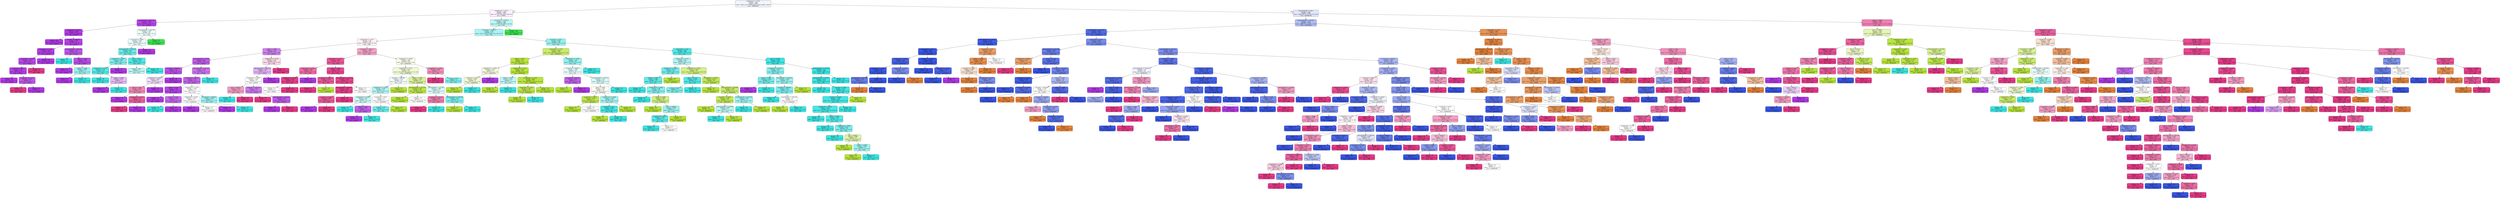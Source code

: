 digraph Tree {
node [shape=box, style="filled, rounded", color="black", fontname="helvetica"] ;
edge [fontname="helvetica"] ;
0 [label="shapefactor2 <= 0.001\nentropy = 2.66\nsamples = 4286\nvalue = [983.0, 632.0, 292.0, 855.0, 1705.0, 989.0, 1349.0]\nclass = DERMASON", fillcolor="#f2f4fd"] ;
1 [label="shapefactor3 <= 0.525\nentropy = 1.998\nsamples = 1590\nvalue = [0, 377, 292, 840, 0, 969, 97]\nclass = HOROZ", fillcolor="#f9f0fd"] ;
0 -> 1 [labeldistance=2.5, labelangle=45, headlabel="True"] ;
2 [label="equivdiameter <= 291.115\nentropy = 0.381\nsamples = 550\nvalue = [0, 2, 10, 39, 0, 875, 2]\nclass = HOROZ", fillcolor="#b645e7"] ;
1 -> 2 ;
3 [label="shapefactor3 <= 0.513\nentropy = 0.058\nsamples = 505\nvalue = [0, 0, 0, 3, 0, 843, 2]\nclass = HOROZ", fillcolor="#b13ae5"] ;
2 -> 3 ;
4 [label="entropy = 0.0\nsamples = 443\nvalue = [0, 0, 0, 0, 0, 742, 0]\nclass = HOROZ", fillcolor="#b139e5"] ;
3 -> 4 ;
5 [label="perimeter <= 964.697\nentropy = 0.32\nsamples = 62\nvalue = [0, 0, 0, 3, 0, 101, 2]\nclass = HOROZ", fillcolor="#b543e6"] ;
3 -> 5 ;
6 [label="aspectration <= 1.906\nentropy = 0.162\nsamples = 49\nvalue = [0, 0, 0, 0, 0, 82, 2]\nclass = HOROZ", fillcolor="#b33ee6"] ;
5 -> 6 ;
7 [label="aspectration <= 1.905\nentropy = 0.362\nsamples = 19\nvalue = [0, 0, 0, 0, 0, 27, 2]\nclass = HOROZ", fillcolor="#b748e7"] ;
6 -> 7 ;
8 [label="roundness <= 0.823\nentropy = 0.222\nsamples = 18\nvalue = [0, 0, 0, 0, 0, 27, 1]\nclass = HOROZ", fillcolor="#b440e6"] ;
7 -> 8 ;
9 [label="entropy = 0.0\nsamples = 14\nvalue = [0, 0, 0, 0, 0, 21, 0]\nclass = HOROZ", fillcolor="#b139e5"] ;
8 -> 9 ;
10 [label="compactness <= 0.723\nentropy = 0.592\nsamples = 4\nvalue = [0, 0, 0, 0, 0, 6, 1]\nclass = HOROZ", fillcolor="#be5ae9"] ;
8 -> 10 ;
11 [label="entropy = 0.0\nsamples = 1\nvalue = [0, 0, 0, 0, 0, 0, 1]\nclass = SIRA", fillcolor="#e53986"] ;
10 -> 11 ;
12 [label="entropy = 0.0\nsamples = 3\nvalue = [0, 0, 0, 0, 0, 6, 0]\nclass = HOROZ", fillcolor="#b139e5"] ;
10 -> 12 ;
13 [label="entropy = 0.0\nsamples = 1\nvalue = [0, 0, 0, 0, 0, 0, 1]\nclass = SIRA", fillcolor="#e53986"] ;
7 -> 13 ;
14 [label="entropy = 0.0\nsamples = 30\nvalue = [0, 0, 0, 0, 0, 55, 0]\nclass = HOROZ", fillcolor="#b139e5"] ;
6 -> 14 ;
15 [label="minoraxislength <= 198.584\nentropy = 0.575\nsamples = 13\nvalue = [0, 0, 0, 3, 0, 19, 0]\nclass = HOROZ", fillcolor="#bd58e9"] ;
5 -> 15 ;
16 [label="entropy = 0.0\nsamples = 1\nvalue = [0, 0, 0, 1, 0, 0, 0]\nclass = CALI", fillcolor="#39e5e2"] ;
15 -> 16 ;
17 [label="extent <= 0.718\nentropy = 0.454\nsamples = 12\nvalue = [0, 0, 0, 2, 0, 19, 0]\nclass = HOROZ", fillcolor="#b94ee8"] ;
15 -> 17 ;
18 [label="entropy = 0.0\nsamples = 9\nvalue = [0, 0, 0, 0, 0, 18, 0]\nclass = HOROZ", fillcolor="#b139e5"] ;
17 -> 18 ;
19 [label="solidity <= 0.968\nentropy = 0.918\nsamples = 3\nvalue = [0, 0, 0, 2, 0, 1, 0]\nclass = CALI", fillcolor="#9cf2f0"] ;
17 -> 19 ;
20 [label="entropy = 0.0\nsamples = 1\nvalue = [0, 0, 0, 0, 0, 1, 0]\nclass = HOROZ", fillcolor="#b139e5"] ;
19 -> 20 ;
21 [label="entropy = 0.0\nsamples = 2\nvalue = [0, 0, 0, 2, 0, 0, 0]\nclass = CALI", fillcolor="#39e5e2"] ;
19 -> 21 ;
22 [label="majoraxislength <= 603.366\nentropy = 1.555\nsamples = 45\nvalue = [0, 2, 10, 36, 0, 32, 0]\nclass = CALI", fillcolor="#effdfd"] ;
2 -> 22 ;
23 [label="eccentricity <= 0.865\nentropy = 1.156\nsamples = 40\nvalue = [0, 2, 0, 36, 0, 32, 0]\nclass = CALI", fillcolor="#eafcfc"] ;
22 -> 23 ;
24 [label="minoraxislength <= 219.676\nentropy = 0.875\nsamples = 24\nvalue = [0, 2, 0, 36, 0, 7, 0]\nclass = CALI", fillcolor="#68ebe9"] ;
23 -> 24 ;
25 [label="shapefactor1 <= 0.006\nentropy = 0.826\nsamples = 13\nvalue = [0, 0, 0, 20, 0, 7, 0]\nclass = CALI", fillcolor="#7eeeec"] ;
24 -> 25 ;
26 [label="compactness <= 0.717\nentropy = 0.559\nsamples = 12\nvalue = [0, 0, 0, 20, 0, 3, 0]\nclass = CALI", fillcolor="#57e9e6"] ;
25 -> 26 ;
27 [label="entropy = 0.0\nsamples = 9\nvalue = [0, 0, 0, 18, 0, 0, 0]\nclass = CALI", fillcolor="#39e5e2"] ;
26 -> 27 ;
28 [label="solidity <= 0.989\nentropy = 0.971\nsamples = 3\nvalue = [0, 0, 0, 2, 0, 3, 0]\nclass = HOROZ", fillcolor="#e5bdf6"] ;
26 -> 28 ;
29 [label="entropy = 0.0\nsamples = 2\nvalue = [0, 0, 0, 0, 0, 3, 0]\nclass = HOROZ", fillcolor="#b139e5"] ;
28 -> 29 ;
30 [label="entropy = 0.0\nsamples = 1\nvalue = [0, 0, 0, 2, 0, 0, 0]\nclass = CALI", fillcolor="#39e5e2"] ;
28 -> 30 ;
31 [label="entropy = 0.0\nsamples = 1\nvalue = [0, 0, 0, 0, 0, 4, 0]\nclass = HOROZ", fillcolor="#b139e5"] ;
25 -> 31 ;
32 [label="area <= 73923.0\nentropy = 0.503\nsamples = 11\nvalue = [0, 2, 0, 16, 0, 0, 0]\nclass = CALI", fillcolor="#52e8e6"] ;
24 -> 32 ;
33 [label="entropy = 0.971\nsamples = 2\nvalue = [0, 2, 0, 3, 0, 0, 0]\nclass = CALI", fillcolor="#bdf6f5"] ;
32 -> 33 ;
34 [label="entropy = 0.0\nsamples = 9\nvalue = [0, 0, 0, 13, 0, 0, 0]\nclass = CALI", fillcolor="#39e5e2"] ;
32 -> 34 ;
35 [label="entropy = 0.0\nsamples = 16\nvalue = [0, 0, 0, 0, 0, 25, 0]\nclass = HOROZ", fillcolor="#b139e5"] ;
23 -> 35 ;
36 [label="entropy = 0.0\nsamples = 5\nvalue = [0, 0, 10, 0, 0, 0, 0]\nclass = BOMBAY", fillcolor="#39e54d"] ;
22 -> 36 ;
37 [label="convexarea <= 111763.0\nentropy = 1.901\nsamples = 1040\nvalue = [0, 375, 282, 801, 0, 94, 95]\nclass = CALI", fillcolor="#bdf6f5"] ;
1 -> 37 ;
38 [label="convexarea <= 61502.0\nentropy = 1.497\nsamples = 871\nvalue = [0.0, 375.0, 0.0, 801.0, 0.0, 94.0, 95.0]\nclass = CALI", fillcolor="#aaf4f3"] ;
37 -> 38 ;
39 [label="compactness <= 0.747\nentropy = 1.76\nsamples = 153\nvalue = [0, 25, 0, 26, 0, 85, 95]\nclass = SIRA", fillcolor="#fdf1f7"] ;
38 -> 39 ;
40 [label="solidity <= 0.988\nentropy = 1.147\nsamples = 66\nvalue = [0, 1, 0, 7, 0, 71, 20]\nclass = HOROZ", fillcolor="#cd7fee"] ;
39 -> 40 ;
41 [label="minoraxislength <= 195.53\nentropy = 0.871\nsamples = 46\nvalue = [0, 1, 0, 5, 0, 60, 6]\nclass = HOROZ", fillcolor="#bf5dea"] ;
40 -> 41 ;
42 [label="perimeter <= 850.652\nentropy = 0.511\nsamples = 25\nvalue = [0, 0, 0, 0, 0, 39, 5]\nclass = HOROZ", fillcolor="#bb52e8"] ;
41 -> 42 ;
43 [label="shapefactor1 <= 0.007\nentropy = 0.994\nsamples = 8\nvalue = [0, 0, 0, 0, 0, 6, 5]\nclass = HOROZ", fillcolor="#f2defb"] ;
42 -> 43 ;
44 [label="extent <= 0.643\nentropy = 0.863\nsamples = 5\nvalue = [0, 0, 0, 0, 0, 2, 5]\nclass = SIRA", fillcolor="#ef88b6"] ;
43 -> 44 ;
45 [label="entropy = 0.0\nsamples = 1\nvalue = [0, 0, 0, 0, 0, 1, 0]\nclass = HOROZ", fillcolor="#b139e5"] ;
44 -> 45 ;
46 [label="compactness <= 0.742\nentropy = 0.65\nsamples = 4\nvalue = [0, 0, 0, 0, 0, 1, 5]\nclass = SIRA", fillcolor="#ea619e"] ;
44 -> 46 ;
47 [label="entropy = 0.0\nsamples = 3\nvalue = [0, 0, 0, 0, 0, 0, 5]\nclass = SIRA", fillcolor="#e53986"] ;
46 -> 47 ;
48 [label="entropy = 0.0\nsamples = 1\nvalue = [0, 0, 0, 0, 0, 1, 0]\nclass = HOROZ", fillcolor="#b139e5"] ;
46 -> 48 ;
49 [label="entropy = 0.0\nsamples = 3\nvalue = [0, 0, 0, 0, 0, 4, 0]\nclass = HOROZ", fillcolor="#b139e5"] ;
43 -> 49 ;
50 [label="entropy = 0.0\nsamples = 17\nvalue = [0, 0, 0, 0, 0, 33, 0]\nclass = HOROZ", fillcolor="#b139e5"] ;
42 -> 50 ;
51 [label="majoraxislength <= 377.622\nentropy = 1.098\nsamples = 21\nvalue = [0, 1, 0, 5, 0, 21, 1]\nclass = HOROZ", fillcolor="#c975ed"] ;
41 -> 51 ;
52 [label="shapefactor4 <= 0.993\nentropy = 0.97\nsamples = 20\nvalue = [0, 1, 0, 3, 0, 21, 1]\nclass = HOROZ", fillcolor="#c264eb"] ;
51 -> 52 ;
53 [label="extent <= 0.782\nentropy = 0.286\nsamples = 14\nvalue = [0, 0, 0, 1, 0, 19, 0]\nclass = HOROZ", fillcolor="#b543e6"] ;
52 -> 53 ;
54 [label="entropy = 0.0\nsamples = 11\nvalue = [0, 0, 0, 0, 0, 15, 0]\nclass = HOROZ", fillcolor="#b139e5"] ;
53 -> 54 ;
55 [label="extent <= 0.789\nentropy = 0.722\nsamples = 3\nvalue = [0, 0, 0, 1, 0, 4, 0]\nclass = HOROZ", fillcolor="#c46aec"] ;
53 -> 55 ;
56 [label="entropy = 0.0\nsamples = 1\nvalue = [0, 0, 0, 1, 0, 0, 0]\nclass = CALI", fillcolor="#39e5e2"] ;
55 -> 56 ;
57 [label="entropy = 0.0\nsamples = 2\nvalue = [0, 0, 0, 0, 0, 4, 0]\nclass = HOROZ", fillcolor="#b139e5"] ;
55 -> 57 ;
58 [label="shapefactor3 <= 0.552\nentropy = 1.918\nsamples = 6\nvalue = [0, 1, 0, 2, 0, 2, 1]\nclass = CALI", fillcolor="#ffffff"] ;
52 -> 58 ;
59 [label="shapefactor2 <= 0.001\nentropy = 1.585\nsamples = 3\nvalue = [0, 1, 0, 0, 0, 1, 1]\nclass = BARBUNYA", fillcolor="#ffffff"] ;
58 -> 59 ;
60 [label="entropy = 0.0\nsamples = 1\nvalue = [0, 0, 0, 0, 0, 1, 0]\nclass = HOROZ", fillcolor="#b139e5"] ;
59 -> 60 ;
61 [label="entropy = 1.0\nsamples = 2\nvalue = [0, 1, 0, 0, 0, 0, 1]\nclass = BARBUNYA", fillcolor="#ffffff"] ;
59 -> 61 ;
62 [label="convexarea <= 54794.0\nentropy = 0.918\nsamples = 3\nvalue = [0, 0, 0, 2, 0, 1, 0]\nclass = CALI", fillcolor="#9cf2f0"] ;
58 -> 62 ;
63 [label="entropy = 0.0\nsamples = 1\nvalue = [0, 0, 0, 0, 0, 1, 0]\nclass = HOROZ", fillcolor="#b139e5"] ;
62 -> 63 ;
64 [label="entropy = 0.0\nsamples = 2\nvalue = [0, 0, 0, 2, 0, 0, 0]\nclass = CALI", fillcolor="#39e5e2"] ;
62 -> 64 ;
65 [label="entropy = 0.0\nsamples = 1\nvalue = [0, 0, 0, 2, 0, 0, 0]\nclass = CALI", fillcolor="#39e5e2"] ;
51 -> 65 ;
66 [label="shapefactor3 <= 0.549\nentropy = 1.297\nsamples = 20\nvalue = [0, 0, 0, 2, 0, 11, 14]\nclass = SIRA", fillcolor="#fadae8"] ;
40 -> 66 ;
67 [label="majoraxislength <= 369.226\nentropy = 1.324\nsamples = 15\nvalue = [0, 0, 0, 2, 0, 11, 6]\nclass = HOROZ", fillcolor="#e1b3f5"] ;
66 -> 67 ;
68 [label="shapefactor1 <= 0.007\nentropy = 1.449\nsamples = 11\nvalue = [0, 0, 0, 2, 0, 6, 6]\nclass = HOROZ", fillcolor="#ffffff"] ;
67 -> 68 ;
69 [label="area <= 53965.5\nentropy = 0.918\nsamples = 4\nvalue = [0, 0, 0, 2, 0, 0, 4]\nclass = SIRA", fillcolor="#f29cc2"] ;
68 -> 69 ;
70 [label="entropy = 0.0\nsamples = 1\nvalue = [0, 0, 0, 2, 0, 0, 0]\nclass = CALI", fillcolor="#39e5e2"] ;
69 -> 70 ;
71 [label="entropy = 0.0\nsamples = 3\nvalue = [0, 0, 0, 0, 0, 0, 4]\nclass = SIRA", fillcolor="#e53986"] ;
69 -> 71 ;
72 [label="perimeter <= 801.403\nentropy = 0.811\nsamples = 7\nvalue = [0, 0, 0, 0, 0, 6, 2]\nclass = HOROZ", fillcolor="#cb7bee"] ;
68 -> 72 ;
73 [label="entropy = 0.0\nsamples = 1\nvalue = [0, 0, 0, 0, 0, 0, 1]\nclass = SIRA", fillcolor="#e53986"] ;
72 -> 73 ;
74 [label="majoraxislength <= 358.971\nentropy = 0.592\nsamples = 6\nvalue = [0, 0, 0, 0, 0, 6, 1]\nclass = HOROZ", fillcolor="#be5ae9"] ;
72 -> 74 ;
75 [label="entropy = 0.0\nsamples = 5\nvalue = [0, 0, 0, 0, 0, 6, 0]\nclass = HOROZ", fillcolor="#b139e5"] ;
74 -> 75 ;
76 [label="entropy = 0.0\nsamples = 1\nvalue = [0, 0, 0, 0, 0, 0, 1]\nclass = SIRA", fillcolor="#e53986"] ;
74 -> 76 ;
77 [label="entropy = 0.0\nsamples = 4\nvalue = [0, 0, 0, 0, 0, 5, 0]\nclass = HOROZ", fillcolor="#b139e5"] ;
67 -> 77 ;
78 [label="entropy = 0.0\nsamples = 5\nvalue = [0, 0, 0, 0, 0, 0, 8]\nclass = SIRA", fillcolor="#e53986"] ;
66 -> 78 ;
79 [label="convexarea <= 56217.0\nentropy = 1.656\nsamples = 87\nvalue = [0, 24, 0, 19, 0, 14, 75]\nclass = SIRA", fillcolor="#f3a2c6"] ;
39 -> 79 ;
80 [label="aspectration <= 1.726\nentropy = 0.629\nsamples = 49\nvalue = [0, 1, 0, 0, 0, 9, 65]\nclass = SIRA", fillcolor="#e95798"] ;
79 -> 80 ;
81 [label="aspectration <= 1.719\nentropy = 0.746\nsamples = 21\nvalue = [0, 0, 0, 0, 0, 7, 26]\nclass = SIRA", fillcolor="#ec6ea7"] ;
80 -> 81 ;
82 [label="shapefactor3 <= 0.582\nentropy = 0.229\nsamples = 18\nvalue = [0, 0, 0, 0, 0, 1, 26]\nclass = SIRA", fillcolor="#e6418b"] ;
81 -> 82 ;
83 [label="entropy = 1.0\nsamples = 2\nvalue = [0, 0, 0, 0, 0, 1, 1]\nclass = HOROZ", fillcolor="#ffffff"] ;
82 -> 83 ;
84 [label="entropy = 0.0\nsamples = 16\nvalue = [0, 0, 0, 0, 0, 0, 25]\nclass = SIRA", fillcolor="#e53986"] ;
82 -> 84 ;
85 [label="entropy = 0.0\nsamples = 3\nvalue = [0, 0, 0, 0, 0, 6, 0]\nclass = HOROZ", fillcolor="#b139e5"] ;
81 -> 85 ;
86 [label="solidity <= 0.982\nentropy = 0.437\nsamples = 28\nvalue = [0, 1, 0, 0, 0, 2, 39]\nclass = SIRA", fillcolor="#e7488f"] ;
80 -> 86 ;
87 [label="convexarea <= 49364.0\nentropy = 0.592\nsamples = 3\nvalue = [0, 1, 0, 0, 0, 0, 6]\nclass = SIRA", fillcolor="#e95a9a"] ;
86 -> 87 ;
88 [label="entropy = 0.0\nsamples = 2\nvalue = [0, 0, 0, 0, 0, 0, 6]\nclass = SIRA", fillcolor="#e53986"] ;
87 -> 88 ;
89 [label="entropy = 0.0\nsamples = 1\nvalue = [0, 1, 0, 0, 0, 0, 0]\nclass = BARBUNYA", fillcolor="#b7e539"] ;
87 -> 89 ;
90 [label="majoraxislength <= 350.724\nentropy = 0.316\nsamples = 25\nvalue = [0, 0, 0, 0, 0, 2, 33]\nclass = SIRA", fillcolor="#e7458d"] ;
86 -> 90 ;
91 [label="equivdiameter <= 249.457\nentropy = 0.196\nsamples = 23\nvalue = [0, 0, 0, 0, 0, 1, 32]\nclass = SIRA", fillcolor="#e63f8a"] ;
90 -> 91 ;
92 [label="roundness <= 0.827\nentropy = 0.592\nsamples = 7\nvalue = [0, 0, 0, 0, 0, 1, 6]\nclass = SIRA", fillcolor="#e95a9a"] ;
91 -> 92 ;
93 [label="entropy = 0.0\nsamples = 1\nvalue = [0, 0, 0, 0, 0, 1, 0]\nclass = HOROZ", fillcolor="#b139e5"] ;
92 -> 93 ;
94 [label="entropy = 0.0\nsamples = 6\nvalue = [0, 0, 0, 0, 0, 0, 6]\nclass = SIRA", fillcolor="#e53986"] ;
92 -> 94 ;
95 [label="entropy = 0.0\nsamples = 16\nvalue = [0, 0, 0, 0, 0, 0, 26]\nclass = SIRA", fillcolor="#e53986"] ;
91 -> 95 ;
96 [label="entropy = 1.0\nsamples = 2\nvalue = [0, 0, 0, 0, 0, 1, 1]\nclass = HOROZ", fillcolor="#ffffff"] ;
90 -> 96 ;
97 [label="shapefactor1 <= 0.006\nentropy = 1.805\nsamples = 38\nvalue = [0, 23, 0, 19, 0, 5, 10]\nclass = BARBUNYA", fillcolor="#f7fcea"] ;
79 -> 97 ;
98 [label="compactness <= 0.771\nentropy = 1.631\nsamples = 33\nvalue = [0.0, 23.0, 0.0, 16.0, 0.0, 5.0, 3.0]\nclass = BARBUNYA", fillcolor="#eff9d2"] ;
97 -> 98 ;
99 [label="perimeter <= 959.846\nentropy = 1.513\nsamples = 16\nvalue = [0, 10, 0, 11, 0, 5, 0]\nclass = CALI", fillcolor="#f3fdfd"] ;
98 -> 99 ;
100 [label="shapefactor4 <= 0.994\nentropy = 1.439\nsamples = 12\nvalue = [0, 4, 0, 11, 0, 5, 0]\nclass = CALI", fillcolor="#b0f5f3"] ;
99 -> 100 ;
101 [label="shapefactor4 <= 0.989\nentropy = 0.98\nsamples = 8\nvalue = [0, 0, 0, 7, 0, 5, 0]\nclass = CALI", fillcolor="#c6f8f7"] ;
100 -> 101 ;
102 [label="entropy = 0.0\nsamples = 4\nvalue = [0, 0, 0, 6, 0, 0, 0]\nclass = CALI", fillcolor="#39e5e2"] ;
101 -> 102 ;
103 [label="extent <= 0.782\nentropy = 0.65\nsamples = 4\nvalue = [0, 0, 0, 1, 0, 5, 0]\nclass = HOROZ", fillcolor="#c161ea"] ;
101 -> 103 ;
104 [label="entropy = 0.0\nsamples = 3\nvalue = [0, 0, 0, 0, 0, 5, 0]\nclass = HOROZ", fillcolor="#b139e5"] ;
103 -> 104 ;
105 [label="entropy = 0.0\nsamples = 1\nvalue = [0, 0, 0, 1, 0, 0, 0]\nclass = CALI", fillcolor="#39e5e2"] ;
103 -> 105 ;
106 [label="eccentricity <= 0.811\nentropy = 1.0\nsamples = 4\nvalue = [0, 4, 0, 4, 0, 0, 0]\nclass = BARBUNYA", fillcolor="#ffffff"] ;
100 -> 106 ;
107 [label="entropy = 0.722\nsamples = 2\nvalue = [0, 1, 0, 4, 0, 0, 0]\nclass = CALI", fillcolor="#6aece9"] ;
106 -> 107 ;
108 [label="entropy = 0.0\nsamples = 2\nvalue = [0, 3, 0, 0, 0, 0, 0]\nclass = BARBUNYA", fillcolor="#b7e539"] ;
106 -> 108 ;
109 [label="entropy = 0.0\nsamples = 4\nvalue = [0, 6, 0, 0, 0, 0, 0]\nclass = BARBUNYA", fillcolor="#b7e539"] ;
99 -> 109 ;
110 [label="solidity <= 0.988\nentropy = 1.322\nsamples = 17\nvalue = [0, 13, 0, 5, 0, 0, 3]\nclass = BARBUNYA", fillcolor="#dbf29c"] ;
98 -> 110 ;
111 [label="minoraxislength <= 217.567\nentropy = 0.391\nsamples = 10\nvalue = [0, 12, 0, 1, 0, 0, 0]\nclass = BARBUNYA", fillcolor="#bde749"] ;
110 -> 111 ;
112 [label="entropy = 0.0\nsamples = 8\nvalue = [0, 11, 0, 0, 0, 0, 0]\nclass = BARBUNYA", fillcolor="#b7e539"] ;
111 -> 112 ;
113 [label="entropy = 1.0\nsamples = 2\nvalue = [0, 1, 0, 1, 0, 0, 0]\nclass = BARBUNYA", fillcolor="#ffffff"] ;
111 -> 113 ;
114 [label="equivdiameter <= 271.946\nentropy = 1.406\nsamples = 7\nvalue = [0, 1, 0, 4, 0, 0, 3]\nclass = CALI", fillcolor="#d7faf9"] ;
110 -> 114 ;
115 [label="compactness <= 0.776\nentropy = 0.811\nsamples = 3\nvalue = [0, 0, 0, 1, 0, 0, 3]\nclass = SIRA", fillcolor="#ee7bae"] ;
114 -> 115 ;
116 [label="entropy = 0.0\nsamples = 2\nvalue = [0, 0, 0, 0, 0, 0, 3]\nclass = SIRA", fillcolor="#e53986"] ;
115 -> 116 ;
117 [label="entropy = 0.0\nsamples = 1\nvalue = [0, 0, 0, 1, 0, 0, 0]\nclass = CALI", fillcolor="#39e5e2"] ;
115 -> 117 ;
118 [label="majoraxislength <= 349.189\nentropy = 0.811\nsamples = 4\nvalue = [0, 1, 0, 3, 0, 0, 0]\nclass = CALI", fillcolor="#7beeec"] ;
114 -> 118 ;
119 [label="entropy = 0.0\nsamples = 1\nvalue = [0, 1, 0, 0, 0, 0, 0]\nclass = BARBUNYA", fillcolor="#b7e539"] ;
118 -> 119 ;
120 [label="entropy = 0.0\nsamples = 3\nvalue = [0, 0, 0, 3, 0, 0, 0]\nclass = CALI", fillcolor="#39e5e2"] ;
118 -> 120 ;
121 [label="shapefactor4 <= 0.996\nentropy = 0.881\nsamples = 5\nvalue = [0, 0, 0, 3, 0, 0, 7]\nclass = SIRA", fillcolor="#f08eba"] ;
97 -> 121 ;
122 [label="entropy = 0.0\nsamples = 3\nvalue = [0, 0, 0, 0, 0, 0, 6]\nclass = SIRA", fillcolor="#e53986"] ;
121 -> 122 ;
123 [label="entropy = 0.811\nsamples = 2\nvalue = [0, 0, 0, 3, 0, 0, 1]\nclass = CALI", fillcolor="#7beeec"] ;
121 -> 123 ;
124 [label="roundness <= 0.817\nentropy = 0.954\nsamples = 718\nvalue = [0, 350, 0, 775, 0, 9, 0]\nclass = CALI", fillcolor="#94f1ef"] ;
38 -> 124 ;
125 [label="aspectration <= 1.756\nentropy = 0.818\nsamples = 220\nvalue = [0.0, 275.0, 0.0, 62.0, 0.0, 7.0, 0.0]\nclass = BARBUNYA", fillcolor="#c9eb69"] ;
124 -> 125 ;
126 [label="solidity <= 0.972\nentropy = 0.25\nsamples = 171\nvalue = [0, 254, 0, 9, 0, 1, 0]\nclass = BARBUNYA", fillcolor="#bae641"] ;
125 -> 126 ;
127 [label="shapefactor1 <= 0.006\nentropy = 1.361\nsamples = 9\nvalue = [0, 5, 0, 4, 0, 1, 0]\nclass = BARBUNYA", fillcolor="#f3fbde"] ;
126 -> 127 ;
128 [label="roundness <= 0.746\nentropy = 0.991\nsamples = 8\nvalue = [0, 5, 0, 4, 0, 0, 0]\nclass = BARBUNYA", fillcolor="#f1fad7"] ;
127 -> 128 ;
129 [label="entropy = 0.0\nsamples = 4\nvalue = [0, 5, 0, 0, 0, 0, 0]\nclass = BARBUNYA", fillcolor="#b7e539"] ;
128 -> 129 ;
130 [label="entropy = 0.0\nsamples = 4\nvalue = [0, 0, 0, 4, 0, 0, 0]\nclass = CALI", fillcolor="#39e5e2"] ;
128 -> 130 ;
131 [label="entropy = 0.0\nsamples = 1\nvalue = [0, 0, 0, 0, 0, 1, 0]\nclass = HOROZ", fillcolor="#b139e5"] ;
127 -> 131 ;
132 [label="shapefactor4 <= 0.99\nentropy = 0.14\nsamples = 162\nvalue = [0, 249, 0, 5, 0, 0, 0]\nclass = BARBUNYA", fillcolor="#b8e63d"] ;
126 -> 132 ;
133 [label="solidity <= 0.976\nentropy = 0.971\nsamples = 5\nvalue = [0, 2, 0, 3, 0, 0, 0]\nclass = CALI", fillcolor="#bdf6f5"] ;
132 -> 133 ;
134 [label="entropy = 0.0\nsamples = 2\nvalue = [0, 2, 0, 0, 0, 0, 0]\nclass = BARBUNYA", fillcolor="#b7e539"] ;
133 -> 134 ;
135 [label="entropy = 0.0\nsamples = 3\nvalue = [0, 0, 0, 3, 0, 0, 0]\nclass = CALI", fillcolor="#39e5e2"] ;
133 -> 135 ;
136 [label="compactness <= 0.762\nentropy = 0.067\nsamples = 157\nvalue = [0.0, 247.0, 0.0, 2.0, 0.0, 0.0, 0.0]\nclass = BARBUNYA", fillcolor="#b8e53b"] ;
132 -> 136 ;
137 [label="compactness <= 0.762\nentropy = 0.391\nsamples = 15\nvalue = [0, 24, 0, 2, 0, 0, 0]\nclass = BARBUNYA", fillcolor="#bde749"] ;
136 -> 137 ;
138 [label="entropy = 0.0\nsamples = 14\nvalue = [0, 24, 0, 0, 0, 0, 0]\nclass = BARBUNYA", fillcolor="#b7e539"] ;
137 -> 138 ;
139 [label="entropy = 0.0\nsamples = 1\nvalue = [0, 0, 0, 2, 0, 0, 0]\nclass = CALI", fillcolor="#39e5e2"] ;
137 -> 139 ;
140 [label="entropy = 0.0\nsamples = 142\nvalue = [0, 223, 0, 0, 0, 0, 0]\nclass = BARBUNYA", fillcolor="#b7e539"] ;
136 -> 140 ;
141 [label="aspectration <= 1.838\nentropy = 1.18\nsamples = 49\nvalue = [0, 21, 0, 53, 0, 6, 0]\nclass = CALI", fillcolor="#94f1ef"] ;
125 -> 141 ;
142 [label="convexarea <= 66050.0\nentropy = 1.396\nsamples = 36\nvalue = [0, 21, 0, 25, 0, 6, 0]\nclass = CALI", fillcolor="#e5fcfb"] ;
141 -> 142 ;
143 [label="convexarea <= 62344.5\nentropy = 0.65\nsamples = 3\nvalue = [0, 1, 0, 0, 0, 5, 0]\nclass = HOROZ", fillcolor="#c161ea"] ;
142 -> 143 ;
144 [label="entropy = 0.0\nsamples = 1\nvalue = [0, 1, 0, 0, 0, 0, 0]\nclass = BARBUNYA", fillcolor="#b7e539"] ;
143 -> 144 ;
145 [label="entropy = 0.0\nsamples = 2\nvalue = [0, 0, 0, 0, 0, 5, 0]\nclass = HOROZ", fillcolor="#b139e5"] ;
143 -> 145 ;
146 [label="minoraxislength <= 252.112\nentropy = 1.121\nsamples = 33\nvalue = [0, 20, 0, 25, 0, 1, 0]\nclass = CALI", fillcolor="#d9faf9"] ;
142 -> 146 ;
147 [label="extent <= 0.682\nentropy = 1.143\nsamples = 30\nvalue = [0, 20, 0, 19, 0, 1, 0]\nclass = BARBUNYA", fillcolor="#fcfef6"] ;
146 -> 147 ;
148 [label="eccentricity <= 0.835\nentropy = 0.439\nsamples = 9\nvalue = [0, 10, 0, 0, 0, 1, 0]\nclass = BARBUNYA", fillcolor="#bee84d"] ;
147 -> 148 ;
149 [label="entropy = 0.0\nsamples = 7\nvalue = [0, 9, 0, 0, 0, 0, 0]\nclass = BARBUNYA", fillcolor="#b7e539"] ;
148 -> 149 ;
150 [label="entropy = 1.0\nsamples = 2\nvalue = [0, 1, 0, 0, 0, 1, 0]\nclass = BARBUNYA", fillcolor="#ffffff"] ;
148 -> 150 ;
151 [label="shapefactor4 <= 0.994\nentropy = 0.929\nsamples = 21\nvalue = [0, 10, 0, 19, 0, 0, 0]\nclass = CALI", fillcolor="#a1f3f1"] ;
147 -> 151 ;
152 [label="roundness <= 0.75\nentropy = 0.286\nsamples = 14\nvalue = [0, 1, 0, 19, 0, 0, 0]\nclass = CALI", fillcolor="#43e6e4"] ;
151 -> 152 ;
153 [label="entropy = 0.0\nsamples = 1\nvalue = [0, 1, 0, 0, 0, 0, 0]\nclass = BARBUNYA", fillcolor="#b7e539"] ;
152 -> 153 ;
154 [label="entropy = 0.0\nsamples = 13\nvalue = [0, 0, 0, 19, 0, 0, 0]\nclass = CALI", fillcolor="#39e5e2"] ;
152 -> 154 ;
155 [label="entropy = 0.0\nsamples = 7\nvalue = [0, 9, 0, 0, 0, 0, 0]\nclass = BARBUNYA", fillcolor="#b7e539"] ;
151 -> 155 ;
156 [label="entropy = 0.0\nsamples = 3\nvalue = [0, 0, 0, 6, 0, 0, 0]\nclass = CALI", fillcolor="#39e5e2"] ;
146 -> 156 ;
157 [label="entropy = 0.0\nsamples = 13\nvalue = [0, 0, 0, 28, 0, 0, 0]\nclass = CALI", fillcolor="#39e5e2"] ;
141 -> 157 ;
158 [label="aspectration <= 1.64\nentropy = 0.478\nsamples = 498\nvalue = [0, 75, 0, 713, 0, 2, 0]\nclass = CALI", fillcolor="#4ee8e5"] ;
124 -> 158 ;
159 [label="compactness <= 0.792\nentropy = 0.961\nsamples = 93\nvalue = [0, 60, 0, 96, 0, 0, 0]\nclass = CALI", fillcolor="#b5f5f4"] ;
158 -> 159 ;
160 [label="shapefactor1 <= 0.006\nentropy = 0.762\nsamples = 61\nvalue = [0, 23, 0, 81, 0, 0, 0]\nclass = CALI", fillcolor="#71ecea"] ;
159 -> 160 ;
161 [label="solidity <= 0.985\nentropy = 0.646\nsamples = 58\nvalue = [0, 16, 0, 81, 0, 0, 0]\nclass = CALI", fillcolor="#60eae8"] ;
160 -> 161 ;
162 [label="entropy = 0.0\nsamples = 21\nvalue = [0, 0, 0, 39, 0, 0, 0]\nclass = CALI", fillcolor="#39e5e2"] ;
161 -> 162 ;
163 [label="shapefactor4 <= 0.995\nentropy = 0.85\nsamples = 37\nvalue = [0, 16, 0, 42, 0, 0, 0]\nclass = CALI", fillcolor="#84efed"] ;
161 -> 163 ;
164 [label="entropy = 0.0\nsamples = 21\nvalue = [0, 0, 0, 36, 0, 0, 0]\nclass = CALI", fillcolor="#39e5e2"] ;
163 -> 164 ;
165 [label="solidity <= 0.988\nentropy = 0.845\nsamples = 16\nvalue = [0, 16, 0, 6, 0, 0, 0]\nclass = BARBUNYA", fillcolor="#d2ef83"] ;
163 -> 165 ;
166 [label="entropy = 0.0\nsamples = 9\nvalue = [0, 13, 0, 0, 0, 0, 0]\nclass = BARBUNYA", fillcolor="#b7e539"] ;
165 -> 166 ;
167 [label="area <= 74796.0\nentropy = 0.918\nsamples = 7\nvalue = [0, 3, 0, 6, 0, 0, 0]\nclass = CALI", fillcolor="#9cf2f0"] ;
165 -> 167 ;
168 [label="shapefactor4 <= 0.997\nentropy = 0.592\nsamples = 5\nvalue = [0, 1, 0, 6, 0, 0, 0]\nclass = CALI", fillcolor="#5ae9e7"] ;
167 -> 168 ;
169 [label="entropy = 0.0\nsamples = 3\nvalue = [0, 0, 0, 5, 0, 0, 0]\nclass = CALI", fillcolor="#39e5e2"] ;
168 -> 169 ;
170 [label="entropy = 1.0\nsamples = 2\nvalue = [0, 1, 0, 1, 0, 0, 0]\nclass = BARBUNYA", fillcolor="#ffffff"] ;
168 -> 170 ;
171 [label="entropy = 0.0\nsamples = 2\nvalue = [0, 2, 0, 0, 0, 0, 0]\nclass = BARBUNYA", fillcolor="#b7e539"] ;
167 -> 171 ;
172 [label="entropy = 0.0\nsamples = 3\nvalue = [0, 7, 0, 0, 0, 0, 0]\nclass = BARBUNYA", fillcolor="#b7e539"] ;
160 -> 172 ;
173 [label="shapefactor4 <= 0.993\nentropy = 0.867\nsamples = 32\nvalue = [0.0, 37.0, 0.0, 15.0, 0.0, 0.0, 0.0]\nclass = BARBUNYA", fillcolor="#d4f089"] ;
159 -> 173 ;
174 [label="area <= 77312.5\nentropy = 0.439\nsamples = 6\nvalue = [0, 1, 0, 10, 0, 0, 0]\nclass = CALI", fillcolor="#4de8e5"] ;
173 -> 174 ;
175 [label="entropy = 0.811\nsamples = 2\nvalue = [0, 1, 0, 3, 0, 0, 0]\nclass = CALI", fillcolor="#7beeec"] ;
174 -> 175 ;
176 [label="entropy = 0.0\nsamples = 4\nvalue = [0, 0, 0, 7, 0, 0, 0]\nclass = CALI", fillcolor="#39e5e2"] ;
174 -> 176 ;
177 [label="shapefactor1 <= 0.005\nentropy = 0.535\nsamples = 26\nvalue = [0, 36, 0, 5, 0, 0, 0]\nclass = BARBUNYA", fillcolor="#c1e954"] ;
173 -> 177 ;
178 [label="entropy = 0.0\nsamples = 8\nvalue = [0, 15, 0, 0, 0, 0, 0]\nclass = BARBUNYA", fillcolor="#b7e539"] ;
177 -> 178 ;
179 [label="minoraxislength <= 256.809\nentropy = 0.706\nsamples = 18\nvalue = [0, 21, 0, 5, 0, 0, 0]\nclass = BARBUNYA", fillcolor="#c8eb68"] ;
177 -> 179 ;
180 [label="roundness <= 0.879\nentropy = 0.559\nsamples = 15\nvalue = [0, 20, 0, 3, 0, 0, 0]\nclass = BARBUNYA", fillcolor="#c2e957"] ;
179 -> 180 ;
181 [label="entropy = 0.0\nsamples = 12\nvalue = [0, 18, 0, 0, 0, 0, 0]\nclass = BARBUNYA", fillcolor="#b7e539"] ;
180 -> 181 ;
182 [label="minoraxislength <= 245.286\nentropy = 0.971\nsamples = 3\nvalue = [0, 2, 0, 3, 0, 0, 0]\nclass = CALI", fillcolor="#bdf6f5"] ;
180 -> 182 ;
183 [label="entropy = 0.0\nsamples = 2\nvalue = [0, 0, 0, 3, 0, 0, 0]\nclass = CALI", fillcolor="#39e5e2"] ;
182 -> 183 ;
184 [label="entropy = 0.0\nsamples = 1\nvalue = [0, 2, 0, 0, 0, 0, 0]\nclass = BARBUNYA", fillcolor="#b7e539"] ;
182 -> 184 ;
185 [label="minoraxislength <= 258.183\nentropy = 0.918\nsamples = 3\nvalue = [0, 1, 0, 2, 0, 0, 0]\nclass = CALI", fillcolor="#9cf2f0"] ;
179 -> 185 ;
186 [label="entropy = 0.0\nsamples = 2\nvalue = [0, 0, 0, 2, 0, 0, 0]\nclass = CALI", fillcolor="#39e5e2"] ;
185 -> 186 ;
187 [label="entropy = 0.0\nsamples = 1\nvalue = [0, 1, 0, 0, 0, 0, 0]\nclass = BARBUNYA", fillcolor="#b7e539"] ;
185 -> 187 ;
188 [label="area <= 63318.5\nentropy = 0.192\nsamples = 405\nvalue = [0, 15, 0, 617, 0, 2, 0]\nclass = CALI", fillcolor="#3ee6e3"] ;
158 -> 188 ;
189 [label="convexarea <= 62157.0\nentropy = 1.117\nsamples = 17\nvalue = [0, 6, 0, 19, 0, 2, 0]\nclass = CALI", fillcolor="#84efed"] ;
188 -> 189 ;
190 [label="extent <= 0.703\nentropy = 0.764\nsamples = 4\nvalue = [0, 0, 0, 7, 0, 2, 0]\nclass = CALI", fillcolor="#72ecea"] ;
189 -> 190 ;
191 [label="entropy = 0.0\nsamples = 1\nvalue = [0, 0, 0, 0, 0, 2, 0]\nclass = HOROZ", fillcolor="#b139e5"] ;
190 -> 191 ;
192 [label="entropy = 0.0\nsamples = 3\nvalue = [0, 0, 0, 7, 0, 0, 0]\nclass = CALI", fillcolor="#39e5e2"] ;
190 -> 192 ;
193 [label="equivdiameter <= 283.823\nentropy = 0.918\nsamples = 13\nvalue = [0, 6, 0, 12, 0, 0, 0]\nclass = CALI", fillcolor="#9cf2f0"] ;
189 -> 193 ;
194 [label="perimeter <= 969.043\nentropy = 0.811\nsamples = 12\nvalue = [0, 4, 0, 12, 0, 0, 0]\nclass = CALI", fillcolor="#7beeec"] ;
193 -> 194 ;
195 [label="entropy = 0.0\nsamples = 7\nvalue = [0, 0, 0, 8, 0, 0, 0]\nclass = CALI", fillcolor="#39e5e2"] ;
194 -> 195 ;
196 [label="equivdiameter <= 282.246\nentropy = 1.0\nsamples = 5\nvalue = [0, 4, 0, 4, 0, 0, 0]\nclass = BARBUNYA", fillcolor="#ffffff"] ;
194 -> 196 ;
197 [label="entropy = 0.0\nsamples = 3\nvalue = [0, 4, 0, 0, 0, 0, 0]\nclass = BARBUNYA", fillcolor="#b7e539"] ;
196 -> 197 ;
198 [label="entropy = 0.0\nsamples = 2\nvalue = [0, 0, 0, 4, 0, 0, 0]\nclass = CALI", fillcolor="#39e5e2"] ;
196 -> 198 ;
199 [label="entropy = 0.0\nsamples = 1\nvalue = [0, 2, 0, 0, 0, 0, 0]\nclass = BARBUNYA", fillcolor="#b7e539"] ;
193 -> 199 ;
200 [label="majoraxislength <= 420.078\nentropy = 0.111\nsamples = 388\nvalue = [0, 9, 0, 598, 0, 0, 0]\nclass = CALI", fillcolor="#3ce5e2"] ;
188 -> 200 ;
201 [label="majoraxislength <= 399.297\nentropy = 0.171\nsamples = 231\nvalue = [0, 9, 0, 344, 0, 0, 0]\nclass = CALI", fillcolor="#3ee6e3"] ;
200 -> 201 ;
202 [label="entropy = 0.0\nsamples = 108\nvalue = [0, 0, 0, 161, 0, 0, 0]\nclass = CALI", fillcolor="#39e5e2"] ;
201 -> 202 ;
203 [label="roundness <= 0.881\nentropy = 0.273\nsamples = 123\nvalue = [0, 9, 0, 183, 0, 0, 0]\nclass = CALI", fillcolor="#43e6e3"] ;
201 -> 203 ;
204 [label="roundness <= 0.846\nentropy = 0.228\nsamples = 122\nvalue = [0.0, 7.0, 0.0, 183.0, 0.0, 0.0, 0.0]\nclass = CALI", fillcolor="#41e6e3"] ;
203 -> 204 ;
205 [label="shapefactor2 <= 0.001\nentropy = 0.366\nsamples = 60\nvalue = [0.0, 7.0, 0.0, 93.0, 0.0, 0.0, 0.0]\nclass = CALI", fillcolor="#48e7e4"] ;
204 -> 205 ;
206 [label="entropy = 0.0\nsamples = 21\nvalue = [0, 0, 0, 42, 0, 0, 0]\nclass = CALI", fillcolor="#39e5e2"] ;
205 -> 206 ;
207 [label="solidity <= 0.985\nentropy = 0.531\nsamples = 39\nvalue = [0, 7, 0, 51, 0, 0, 0]\nclass = CALI", fillcolor="#54e9e6"] ;
205 -> 207 ;
208 [label="entropy = 0.0\nsamples = 19\nvalue = [0, 0, 0, 30, 0, 0, 0]\nclass = CALI", fillcolor="#39e5e2"] ;
207 -> 208 ;
209 [label="shapefactor4 <= 0.995\nentropy = 0.811\nsamples = 20\nvalue = [0, 7, 0, 21, 0, 0, 0]\nclass = CALI", fillcolor="#7beeec"] ;
207 -> 209 ;
210 [label="entropy = 0.0\nsamples = 11\nvalue = [0, 0, 0, 17, 0, 0, 0]\nclass = CALI", fillcolor="#39e5e2"] ;
209 -> 210 ;
211 [label="area <= 74362.0\nentropy = 0.946\nsamples = 9\nvalue = [0, 7, 0, 4, 0, 0, 0]\nclass = BARBUNYA", fillcolor="#e0f4aa"] ;
209 -> 211 ;
212 [label="entropy = 0.0\nsamples = 4\nvalue = [0, 5, 0, 0, 0, 0, 0]\nclass = BARBUNYA", fillcolor="#b7e539"] ;
211 -> 212 ;
213 [label="solidity <= 0.988\nentropy = 0.918\nsamples = 5\nvalue = [0, 2, 0, 4, 0, 0, 0]\nclass = CALI", fillcolor="#9cf2f0"] ;
211 -> 213 ;
214 [label="entropy = 0.0\nsamples = 2\nvalue = [0, 2, 0, 0, 0, 0, 0]\nclass = BARBUNYA", fillcolor="#b7e539"] ;
213 -> 214 ;
215 [label="entropy = 0.0\nsamples = 3\nvalue = [0, 0, 0, 4, 0, 0, 0]\nclass = CALI", fillcolor="#39e5e2"] ;
213 -> 215 ;
216 [label="entropy = 0.0\nsamples = 62\nvalue = [0, 0, 0, 90, 0, 0, 0]\nclass = CALI", fillcolor="#39e5e2"] ;
204 -> 216 ;
217 [label="entropy = 0.0\nsamples = 1\nvalue = [0, 2, 0, 0, 0, 0, 0]\nclass = BARBUNYA", fillcolor="#b7e539"] ;
203 -> 217 ;
218 [label="entropy = 0.0\nsamples = 157\nvalue = [0, 0, 0, 254, 0, 0, 0]\nclass = CALI", fillcolor="#39e5e2"] ;
200 -> 218 ;
219 [label="entropy = 0.0\nsamples = 169\nvalue = [0, 0, 282, 0, 0, 0, 0]\nclass = BOMBAY", fillcolor="#39e54d"] ;
37 -> 219 ;
220 [label="majoraxislength <= 280.7\nentropy = 1.847\nsamples = 2696\nvalue = [983, 255, 0, 15, 1705, 20, 1252]\nclass = DERMASON", fillcolor="#e1e5fb"] ;
0 -> 220 [labeldistance=2.5, labelangle=-45, headlabel="False"] ;
221 [label="minoraxislength <= 187.037\nentropy = 1.307\nsamples = 1778\nvalue = [896, 2, 0, 3, 1651, 5, 232]\nclass = DERMASON", fillcolor="#b0bcf5"] ;
220 -> 221 ;
222 [label="equivdiameter <= 207.064\nentropy = 0.615\nsamples = 1165\nvalue = [47, 0, 0, 0, 1614, 5, 154]\nclass = DERMASON", fillcolor="#516be8"] ;
221 -> 222 ;
223 [label="minoraxislength <= 179.23\nentropy = 0.223\nsamples = 715\nvalue = [34, 0, 0, 0, 1100, 1, 2]\nclass = DERMASON", fillcolor="#405ce6"] ;
222 -> 223 ;
224 [label="shapefactor1 <= 0.007\nentropy = 0.052\nsamples = 691\nvalue = [5, 0, 0, 0, 1095, 1, 0]\nclass = DERMASON", fillcolor="#3a57e5"] ;
223 -> 224 ;
225 [label="compactness <= 0.866\nentropy = 0.35\nsamples = 48\nvalue = [5, 0, 0, 0, 71, 0, 0]\nclass = DERMASON", fillcolor="#4762e7"] ;
224 -> 225 ;
226 [label="shapefactor4 <= 0.995\nentropy = 0.122\nsamples = 39\nvalue = [1, 0, 0, 0, 59, 0, 0]\nclass = DERMASON", fillcolor="#3c59e5"] ;
225 -> 226 ;
227 [label="equivdiameter <= 202.594\nentropy = 0.722\nsamples = 4\nvalue = [1, 0, 0, 0, 4, 0, 0]\nclass = DERMASON", fillcolor="#6a80ec"] ;
226 -> 227 ;
228 [label="entropy = 0.0\nsamples = 1\nvalue = [1, 0, 0, 0, 0, 0, 0]\nclass = SEKER", fillcolor="#e58139"] ;
227 -> 228 ;
229 [label="entropy = 0.0\nsamples = 3\nvalue = [0, 0, 0, 0, 4, 0, 0]\nclass = DERMASON", fillcolor="#3956e5"] ;
227 -> 229 ;
230 [label="entropy = 0.0\nsamples = 35\nvalue = [0, 0, 0, 0, 55, 0, 0]\nclass = DERMASON", fillcolor="#3956e5"] ;
226 -> 230 ;
231 [label="aspectration <= 1.308\nentropy = 0.811\nsamples = 9\nvalue = [4, 0, 0, 0, 12, 0, 0]\nclass = DERMASON", fillcolor="#7b8eee"] ;
225 -> 231 ;
232 [label="entropy = 0.0\nsamples = 7\nvalue = [0, 0, 0, 0, 12, 0, 0]\nclass = DERMASON", fillcolor="#3956e5"] ;
231 -> 232 ;
233 [label="entropy = 0.0\nsamples = 2\nvalue = [4, 0, 0, 0, 0, 0, 0]\nclass = SEKER", fillcolor="#e58139"] ;
231 -> 233 ;
234 [label="convexarea <= 34002.5\nentropy = 0.011\nsamples = 643\nvalue = [0, 0, 0, 0, 1024, 1, 0]\nclass = DERMASON", fillcolor="#3956e5"] ;
224 -> 234 ;
235 [label="entropy = 0.0\nsamples = 636\nvalue = [0, 0, 0, 0, 1013, 0, 0]\nclass = DERMASON", fillcolor="#3956e5"] ;
234 -> 235 ;
236 [label="aspectration <= 1.685\nentropy = 0.414\nsamples = 7\nvalue = [0, 0, 0, 0, 11, 1, 0]\nclass = DERMASON", fillcolor="#4b65e7"] ;
234 -> 236 ;
237 [label="entropy = 0.0\nsamples = 6\nvalue = [0, 0, 0, 0, 11, 0, 0]\nclass = DERMASON", fillcolor="#3956e5"] ;
236 -> 237 ;
238 [label="entropy = 0.0\nsamples = 1\nvalue = [0, 0, 0, 0, 0, 1, 0]\nclass = HOROZ", fillcolor="#b139e5"] ;
236 -> 238 ;
239 [label="eccentricity <= 0.64\nentropy = 0.879\nsamples = 24\nvalue = [29, 0, 0, 0, 5, 0, 2]\nclass = SEKER", fillcolor="#eb9d66"] ;
223 -> 239 ;
240 [label="solidity <= 0.988\nentropy = 0.449\nsamples = 22\nvalue = [29, 0, 0, 0, 3, 0, 0]\nclass = SEKER", fillcolor="#e88e4d"] ;
239 -> 240 ;
241 [label="roundness <= 0.881\nentropy = 0.985\nsamples = 7\nvalue = [4, 0, 0, 0, 3, 0, 0]\nclass = SEKER", fillcolor="#f8e0ce"] ;
240 -> 241 ;
242 [label="entropy = 0.0\nsamples = 3\nvalue = [3, 0, 0, 0, 0, 0, 0]\nclass = SEKER", fillcolor="#e58139"] ;
241 -> 242 ;
243 [label="shapefactor1 <= 0.007\nentropy = 0.811\nsamples = 4\nvalue = [1, 0, 0, 0, 3, 0, 0]\nclass = DERMASON", fillcolor="#7b8eee"] ;
241 -> 243 ;
244 [label="entropy = 0.0\nsamples = 1\nvalue = [1, 0, 0, 0, 0, 0, 0]\nclass = SEKER", fillcolor="#e58139"] ;
243 -> 244 ;
245 [label="entropy = 0.0\nsamples = 3\nvalue = [0, 0, 0, 0, 3, 0, 0]\nclass = DERMASON", fillcolor="#3956e5"] ;
243 -> 245 ;
246 [label="entropy = 0.0\nsamples = 15\nvalue = [25, 0, 0, 0, 0, 0, 0]\nclass = SEKER", fillcolor="#e58139"] ;
240 -> 246 ;
247 [label="entropy = 1.0\nsamples = 2\nvalue = [0, 0, 0, 0, 2, 0, 2]\nclass = DERMASON", fillcolor="#ffffff"] ;
239 -> 247 ;
248 [label="eccentricity <= 0.702\nentropy = 0.943\nsamples = 450\nvalue = [13, 0, 0, 0, 514, 4, 152]\nclass = DERMASON", fillcolor="#788ced"] ;
222 -> 248 ;
249 [label="majoraxislength <= 237.968\nentropy = 0.886\nsamples = 57\nvalue = [13, 0, 0, 0, 67, 0, 4]\nclass = DERMASON", fillcolor="#687eeb"] ;
248 -> 249 ;
250 [label="compactness <= 0.881\nentropy = 0.722\nsamples = 4\nvalue = [4, 0, 0, 0, 0, 0, 1]\nclass = SEKER", fillcolor="#eca06a"] ;
249 -> 250 ;
251 [label="entropy = 0.0\nsamples = 1\nvalue = [0, 0, 0, 0, 0, 0, 1]\nclass = SIRA", fillcolor="#e53986"] ;
250 -> 251 ;
252 [label="entropy = 0.0\nsamples = 3\nvalue = [4, 0, 0, 0, 0, 0, 0]\nclass = SEKER", fillcolor="#e58139"] ;
250 -> 252 ;
253 [label="extent <= 0.752\nentropy = 0.738\nsamples = 53\nvalue = [9, 0, 0, 0, 67, 0, 3]\nclass = DERMASON", fillcolor="#5b73e9"] ;
249 -> 253 ;
254 [label="entropy = 0.0\nsamples = 18\nvalue = [0, 0, 0, 0, 27, 0, 0]\nclass = DERMASON", fillcolor="#3956e5"] ;
253 -> 254 ;
255 [label="perimeter <= 693.099\nentropy = 0.967\nsamples = 35\nvalue = [9, 0, 0, 0, 40, 0, 3]\nclass = DERMASON", fillcolor="#7085ec"] ;
253 -> 255 ;
256 [label="eccentricity <= 0.682\nentropy = 0.242\nsamples = 17\nvalue = [1, 0, 0, 0, 24, 0, 0]\nclass = DERMASON", fillcolor="#415de6"] ;
255 -> 256 ;
257 [label="entropy = 0.0\nsamples = 11\nvalue = [0, 0, 0, 0, 17, 0, 0]\nclass = DERMASON", fillcolor="#3956e5"] ;
256 -> 257 ;
258 [label="shapefactor2 <= 0.002\nentropy = 0.544\nsamples = 6\nvalue = [1, 0, 0, 0, 7, 0, 0]\nclass = DERMASON", fillcolor="#556ee9"] ;
256 -> 258 ;
259 [label="entropy = 0.0\nsamples = 5\nvalue = [0, 0, 0, 0, 7, 0, 0]\nclass = DERMASON", fillcolor="#3956e5"] ;
258 -> 259 ;
260 [label="entropy = 0.0\nsamples = 1\nvalue = [1, 0, 0, 0, 0, 0, 0]\nclass = SEKER", fillcolor="#e58139"] ;
258 -> 260 ;
261 [label="extent <= 0.787\nentropy = 1.32\nsamples = 18\nvalue = [8, 0, 0, 0, 16, 0, 3]\nclass = DERMASON", fillcolor="#acb8f4"] ;
255 -> 261 ;
262 [label="perimeter <= 696.049\nentropy = 1.392\nsamples = 11\nvalue = [8, 0, 0, 0, 8, 0, 2]\nclass = SEKER", fillcolor="#ffffff"] ;
261 -> 262 ;
263 [label="entropy = 0.0\nsamples = 3\nvalue = [5, 0, 0, 0, 0, 0, 0]\nclass = SEKER", fillcolor="#e58139"] ;
262 -> 263 ;
264 [label="perimeter <= 698.995\nentropy = 1.335\nsamples = 8\nvalue = [3, 0, 0, 0, 8, 0, 2]\nclass = DERMASON", fillcolor="#9caaf2"] ;
262 -> 264 ;
265 [label="entropy = 0.918\nsamples = 2\nvalue = [0, 0, 0, 0, 1, 0, 2]\nclass = SIRA", fillcolor="#f29cc2"] ;
264 -> 265 ;
266 [label="shapefactor2 <= 0.002\nentropy = 0.881\nsamples = 6\nvalue = [3, 0, 0, 0, 7, 0, 0]\nclass = DERMASON", fillcolor="#8e9ef0"] ;
264 -> 266 ;
267 [label="entropy = 0.0\nsamples = 1\nvalue = [2, 0, 0, 0, 0, 0, 0]\nclass = SEKER", fillcolor="#e58139"] ;
266 -> 267 ;
268 [label="shapefactor2 <= 0.002\nentropy = 0.544\nsamples = 5\nvalue = [1, 0, 0, 0, 7, 0, 0]\nclass = DERMASON", fillcolor="#556ee9"] ;
266 -> 268 ;
269 [label="entropy = 0.0\nsamples = 4\nvalue = [0, 0, 0, 0, 7, 0, 0]\nclass = DERMASON", fillcolor="#3956e5"] ;
268 -> 269 ;
270 [label="entropy = 0.0\nsamples = 1\nvalue = [1, 0, 0, 0, 0, 0, 0]\nclass = SEKER", fillcolor="#e58139"] ;
268 -> 270 ;
271 [label="solidity <= 0.988\nentropy = 0.503\nsamples = 7\nvalue = [0, 0, 0, 0, 8, 0, 1]\nclass = DERMASON", fillcolor="#526be8"] ;
261 -> 271 ;
272 [label="entropy = 0.0\nsamples = 1\nvalue = [0, 0, 0, 0, 0, 0, 1]\nclass = SIRA", fillcolor="#e53986"] ;
271 -> 272 ;
273 [label="entropy = 0.0\nsamples = 6\nvalue = [0, 0, 0, 0, 8, 0, 0]\nclass = DERMASON", fillcolor="#3956e5"] ;
271 -> 273 ;
274 [label="equivdiameter <= 216.403\nentropy = 0.862\nsamples = 393\nvalue = [0, 0, 0, 0, 447, 4, 148]\nclass = DERMASON", fillcolor="#7c8fee"] ;
248 -> 274 ;
275 [label="roundness <= 0.886\nentropy = 0.676\nsamples = 208\nvalue = [0, 0, 0, 0, 264, 4, 43]\nclass = DERMASON", fillcolor="#5c74ea"] ;
274 -> 275 ;
276 [label="minoraxislength <= 168.243\nentropy = 1.27\nsamples = 32\nvalue = [0, 0, 0, 0, 24, 3, 22]\nclass = DERMASON", fillcolor="#f0f2fd"] ;
275 -> 276 ;
277 [label="minoraxislength <= 160.95\nentropy = 0.544\nsamples = 11\nvalue = [0, 0, 0, 0, 14, 2, 0]\nclass = DERMASON", fillcolor="#556ee9"] ;
276 -> 277 ;
278 [label="entropy = 0.0\nsamples = 1\nvalue = [0, 0, 0, 0, 0, 1, 0]\nclass = HOROZ", fillcolor="#b139e5"] ;
277 -> 278 ;
279 [label="extent <= 0.695\nentropy = 0.353\nsamples = 10\nvalue = [0, 0, 0, 0, 14, 1, 0]\nclass = DERMASON", fillcolor="#4762e7"] ;
277 -> 279 ;
280 [label="entropy = 0.918\nsamples = 2\nvalue = [0, 0, 0, 0, 2, 1, 0]\nclass = DERMASON", fillcolor="#9caaf2"] ;
279 -> 280 ;
281 [label="entropy = 0.0\nsamples = 8\nvalue = [0, 0, 0, 0, 12, 0, 0]\nclass = DERMASON", fillcolor="#3956e5"] ;
279 -> 281 ;
282 [label="convexarea <= 36910.5\nentropy = 1.065\nsamples = 21\nvalue = [0, 0, 0, 0, 10, 1, 22]\nclass = SIRA", fillcolor="#f198c0"] ;
276 -> 282 ;
283 [label="minoraxislength <= 170.62\nentropy = 0.837\nsamples = 19\nvalue = [0, 0, 0, 0, 8, 0, 22]\nclass = SIRA", fillcolor="#ee81b2"] ;
282 -> 283 ;
284 [label="entropy = 0.0\nsamples = 6\nvalue = [0, 0, 0, 0, 0, 0, 9]\nclass = SIRA", fillcolor="#e53986"] ;
283 -> 284 ;
285 [label="perimeter <= 716.689\nentropy = 0.959\nsamples = 13\nvalue = [0, 0, 0, 0, 8, 0, 13]\nclass = SIRA", fillcolor="#f5b3d0"] ;
283 -> 285 ;
286 [label="entropy = 0.0\nsamples = 5\nvalue = [0, 0, 0, 0, 0, 0, 9]\nclass = SIRA", fillcolor="#e53986"] ;
285 -> 286 ;
287 [label="solidity <= 0.986\nentropy = 0.918\nsamples = 8\nvalue = [0, 0, 0, 0, 8, 0, 4]\nclass = DERMASON", fillcolor="#9caaf2"] ;
285 -> 287 ;
288 [label="shapefactor3 <= 0.694\nentropy = 0.503\nsamples = 6\nvalue = [0, 0, 0, 0, 8, 0, 1]\nclass = DERMASON", fillcolor="#526be8"] ;
287 -> 288 ;
289 [label="entropy = 0.0\nsamples = 5\nvalue = [0, 0, 0, 0, 8, 0, 0]\nclass = DERMASON", fillcolor="#3956e5"] ;
288 -> 289 ;
290 [label="entropy = 0.0\nsamples = 1\nvalue = [0, 0, 0, 0, 0, 0, 1]\nclass = SIRA", fillcolor="#e53986"] ;
288 -> 290 ;
291 [label="entropy = 0.0\nsamples = 2\nvalue = [0, 0, 0, 0, 0, 0, 3]\nclass = SIRA", fillcolor="#e53986"] ;
287 -> 291 ;
292 [label="entropy = 0.918\nsamples = 2\nvalue = [0, 0, 0, 0, 2, 1, 0]\nclass = DERMASON", fillcolor="#9caaf2"] ;
282 -> 292 ;
293 [label="perimeter <= 710.426\nentropy = 0.438\nsamples = 176\nvalue = [0, 0, 0, 0, 240, 1, 21]\nclass = DERMASON", fillcolor="#4b65e7"] ;
275 -> 293 ;
294 [label="majoraxislength <= 258.221\nentropy = 0.328\nsamples = 159\nvalue = [0.0, 0.0, 0.0, 0.0, 224.0, 1.0, 12.0]\nclass = DERMASON", fillcolor="#4460e7"] ;
293 -> 294 ;
295 [label="eccentricity <= 0.752\nentropy = 0.491\nsamples = 72\nvalue = [0, 0, 0, 0, 100, 0, 12]\nclass = DERMASON", fillcolor="#516ae8"] ;
294 -> 295 ;
296 [label="compactness <= 0.835\nentropy = 0.361\nsamples = 64\nvalue = [0.0, 0.0, 0.0, 0.0, 95.0, 0.0, 7.0]\nclass = DERMASON", fillcolor="#4862e7"] ;
295 -> 296 ;
297 [label="entropy = 0.0\nsamples = 52\nvalue = [0, 0, 0, 0, 80, 0, 0]\nclass = DERMASON", fillcolor="#3956e5"] ;
296 -> 297 ;
298 [label="aspectration <= 1.423\nentropy = 0.902\nsamples = 12\nvalue = [0.0, 0.0, 0.0, 0.0, 15.0, 0.0, 7.0]\nclass = DERMASON", fillcolor="#95a5f1"] ;
296 -> 298 ;
299 [label="entropy = 0.0\nsamples = 7\nvalue = [0, 0, 0, 0, 9, 0, 0]\nclass = DERMASON", fillcolor="#3956e5"] ;
298 -> 299 ;
300 [label="shapefactor1 <= 0.007\nentropy = 0.996\nsamples = 5\nvalue = [0, 0, 0, 0, 6, 0, 7]\nclass = SIRA", fillcolor="#fbe3ee"] ;
298 -> 300 ;
301 [label="equivdiameter <= 213.65\nentropy = 0.764\nsamples = 4\nvalue = [0, 0, 0, 0, 2, 0, 7]\nclass = SIRA", fillcolor="#ec72a9"] ;
300 -> 301 ;
302 [label="entropy = 0.0\nsamples = 3\nvalue = [0, 0, 0, 0, 0, 0, 7]\nclass = SIRA", fillcolor="#e53986"] ;
301 -> 302 ;
303 [label="entropy = 0.0\nsamples = 1\nvalue = [0, 0, 0, 0, 2, 0, 0]\nclass = DERMASON", fillcolor="#3956e5"] ;
301 -> 303 ;
304 [label="entropy = 0.0\nsamples = 1\nvalue = [0, 0, 0, 0, 4, 0, 0]\nclass = DERMASON", fillcolor="#3956e5"] ;
300 -> 304 ;
305 [label="extent <= 0.761\nentropy = 1.0\nsamples = 8\nvalue = [0, 0, 0, 0, 5, 0, 5]\nclass = DERMASON", fillcolor="#ffffff"] ;
295 -> 305 ;
306 [label="entropy = 0.0\nsamples = 5\nvalue = [0, 0, 0, 0, 5, 0, 0]\nclass = DERMASON", fillcolor="#3956e5"] ;
305 -> 306 ;
307 [label="entropy = 0.0\nsamples = 3\nvalue = [0, 0, 0, 0, 0, 0, 5]\nclass = SIRA", fillcolor="#e53986"] ;
305 -> 307 ;
308 [label="convexarea <= 34678.0\nentropy = 0.067\nsamples = 87\nvalue = [0, 0, 0, 0, 124, 1, 0]\nclass = DERMASON", fillcolor="#3b57e5"] ;
294 -> 308 ;
309 [label="shapefactor4 <= 0.994\nentropy = 0.353\nsamples = 10\nvalue = [0, 0, 0, 0, 14, 1, 0]\nclass = DERMASON", fillcolor="#4762e7"] ;
308 -> 309 ;
310 [label="entropy = 0.0\nsamples = 1\nvalue = [0, 0, 0, 0, 0, 1, 0]\nclass = HOROZ", fillcolor="#b139e5"] ;
309 -> 310 ;
311 [label="entropy = 0.0\nsamples = 9\nvalue = [0, 0, 0, 0, 14, 0, 0]\nclass = DERMASON", fillcolor="#3956e5"] ;
309 -> 311 ;
312 [label="entropy = 0.0\nsamples = 77\nvalue = [0, 0, 0, 0, 110, 0, 0]\nclass = DERMASON", fillcolor="#3956e5"] ;
308 -> 312 ;
313 [label="compactness <= 0.809\nentropy = 0.943\nsamples = 17\nvalue = [0, 0, 0, 0, 16, 0, 9]\nclass = DERMASON", fillcolor="#a8b5f4"] ;
293 -> 313 ;
314 [label="majoraxislength <= 273.242\nentropy = 0.391\nsamples = 10\nvalue = [0, 0, 0, 0, 12, 0, 1]\nclass = DERMASON", fillcolor="#4964e7"] ;
313 -> 314 ;
315 [label="entropy = 0.0\nsamples = 7\nvalue = [0, 0, 0, 0, 9, 0, 0]\nclass = DERMASON", fillcolor="#3956e5"] ;
314 -> 315 ;
316 [label="solidity <= 0.99\nentropy = 0.811\nsamples = 3\nvalue = [0, 0, 0, 0, 3, 0, 1]\nclass = DERMASON", fillcolor="#7b8eee"] ;
314 -> 316 ;
317 [label="entropy = 0.0\nsamples = 2\nvalue = [0, 0, 0, 0, 3, 0, 0]\nclass = DERMASON", fillcolor="#3956e5"] ;
316 -> 317 ;
318 [label="entropy = 0.0\nsamples = 1\nvalue = [0, 0, 0, 0, 0, 0, 1]\nclass = SIRA", fillcolor="#e53986"] ;
316 -> 318 ;
319 [label="equivdiameter <= 215.836\nentropy = 0.918\nsamples = 7\nvalue = [0, 0, 0, 0, 4, 0, 8]\nclass = SIRA", fillcolor="#f29cc2"] ;
313 -> 319 ;
320 [label="entropy = 0.0\nsamples = 5\nvalue = [0, 0, 0, 0, 0, 0, 8]\nclass = SIRA", fillcolor="#e53986"] ;
319 -> 320 ;
321 [label="entropy = 0.0\nsamples = 2\nvalue = [0, 0, 0, 0, 4, 0, 0]\nclass = DERMASON", fillcolor="#3956e5"] ;
319 -> 321 ;
322 [label="convexarea <= 41020.5\nentropy = 0.946\nsamples = 185\nvalue = [0, 0, 0, 0, 183, 0, 105]\nclass = DERMASON", fillcolor="#abb7f4"] ;
274 -> 322 ;
323 [label="shapefactor4 <= 0.997\nentropy = 0.932\nsamples = 179\nvalue = [0, 0, 0, 0, 182, 0, 97]\nclass = DERMASON", fillcolor="#a3b0f3"] ;
322 -> 323 ;
324 [label="roundness <= 0.882\nentropy = 0.995\nsamples = 63\nvalue = [0, 0, 0, 0, 44, 0, 52]\nclass = SIRA", fillcolor="#fbe1ec"] ;
323 -> 324 ;
325 [label="shapefactor2 <= 0.002\nentropy = 0.459\nsamples = 19\nvalue = [0, 0, 0, 0, 3, 0, 28]\nclass = SIRA", fillcolor="#e84e93"] ;
324 -> 325 ;
326 [label="entropy = 0.0\nsamples = 17\nvalue = [0, 0, 0, 0, 0, 0, 28]\nclass = SIRA", fillcolor="#e53986"] ;
325 -> 326 ;
327 [label="entropy = 0.0\nsamples = 2\nvalue = [0, 0, 0, 0, 3, 0, 0]\nclass = DERMASON", fillcolor="#3956e5"] ;
325 -> 327 ;
328 [label="perimeter <= 721.663\nentropy = 0.95\nsamples = 44\nvalue = [0, 0, 0, 0, 41, 0, 24]\nclass = DERMASON", fillcolor="#adb9f4"] ;
324 -> 328 ;
329 [label="convexarea <= 38121.0\nentropy = 0.485\nsamples = 12\nvalue = [0, 0, 0, 0, 17, 0, 2]\nclass = DERMASON", fillcolor="#506ae8"] ;
328 -> 329 ;
330 [label="entropy = 0.0\nsamples = 6\nvalue = [0, 0, 0, 0, 11, 0, 0]\nclass = DERMASON", fillcolor="#3956e5"] ;
329 -> 330 ;
331 [label="area <= 37936.0\nentropy = 0.811\nsamples = 6\nvalue = [0, 0, 0, 0, 6, 0, 2]\nclass = DERMASON", fillcolor="#7b8eee"] ;
329 -> 331 ;
332 [label="solidity <= 0.988\nentropy = 0.918\nsamples = 3\nvalue = [0, 0, 0, 0, 1, 0, 2]\nclass = SIRA", fillcolor="#f29cc2"] ;
331 -> 332 ;
333 [label="entropy = 0.0\nsamples = 1\nvalue = [0, 0, 0, 0, 1, 0, 0]\nclass = DERMASON", fillcolor="#3956e5"] ;
332 -> 333 ;
334 [label="entropy = 0.0\nsamples = 2\nvalue = [0, 0, 0, 0, 0, 0, 2]\nclass = SIRA", fillcolor="#e53986"] ;
332 -> 334 ;
335 [label="entropy = 0.0\nsamples = 3\nvalue = [0, 0, 0, 0, 5, 0, 0]\nclass = DERMASON", fillcolor="#3956e5"] ;
331 -> 335 ;
336 [label="shapefactor3 <= 0.634\nentropy = 0.999\nsamples = 32\nvalue = [0, 0, 0, 0, 24, 0, 22]\nclass = DERMASON", fillcolor="#eff1fd"] ;
328 -> 336 ;
337 [label="entropy = 0.0\nsamples = 4\nvalue = [0, 0, 0, 0, 7, 0, 0]\nclass = DERMASON", fillcolor="#3956e5"] ;
336 -> 337 ;
338 [label="shapefactor3 <= 0.696\nentropy = 0.988\nsamples = 28\nvalue = [0, 0, 0, 0, 17, 0, 22]\nclass = SIRA", fillcolor="#f9d2e4"] ;
336 -> 338 ;
339 [label="shapefactor1 <= 0.007\nentropy = 0.999\nsamples = 26\nvalue = [0, 0, 0, 0, 17, 0, 18]\nclass = SIRA", fillcolor="#fef4f8"] ;
338 -> 339 ;
340 [label="entropy = 0.0\nsamples = 2\nvalue = [0, 0, 0, 0, 5, 0, 0]\nclass = DERMASON", fillcolor="#3956e5"] ;
339 -> 340 ;
341 [label="solidity <= 0.985\nentropy = 0.971\nsamples = 24\nvalue = [0, 0, 0, 0, 12, 0, 18]\nclass = SIRA", fillcolor="#f6bdd7"] ;
339 -> 341 ;
342 [label="entropy = 0.0\nsamples = 2\nvalue = [0, 0, 0, 0, 4, 0, 0]\nclass = DERMASON", fillcolor="#3956e5"] ;
341 -> 342 ;
343 [label="eccentricity <= 0.73\nentropy = 0.89\nsamples = 22\nvalue = [0, 0, 0, 0, 8, 0, 18]\nclass = SIRA", fillcolor="#f191bc"] ;
341 -> 343 ;
344 [label="entropy = 0.0\nsamples = 2\nvalue = [0, 0, 0, 0, 2, 0, 0]\nclass = DERMASON", fillcolor="#3956e5"] ;
343 -> 344 ;
345 [label="aspectration <= 1.542\nentropy = 0.811\nsamples = 20\nvalue = [0, 0, 0, 0, 6, 0, 18]\nclass = SIRA", fillcolor="#ee7bae"] ;
343 -> 345 ;
346 [label="convexarea <= 38871.0\nentropy = 0.629\nsamples = 15\nvalue = [0, 0, 0, 0, 3, 0, 16]\nclass = SIRA", fillcolor="#ea5e9d"] ;
345 -> 346 ;
347 [label="shapefactor4 <= 0.996\nentropy = 0.985\nsamples = 6\nvalue = [0, 0, 0, 0, 3, 0, 4]\nclass = SIRA", fillcolor="#f8cee1"] ;
346 -> 347 ;
348 [label="entropy = 0.0\nsamples = 2\nvalue = [0, 0, 0, 0, 0, 0, 3]\nclass = SIRA", fillcolor="#e53986"] ;
347 -> 348 ;
349 [label="majoraxislength <= 267.515\nentropy = 0.811\nsamples = 4\nvalue = [0, 0, 0, 0, 3, 0, 1]\nclass = DERMASON", fillcolor="#7b8eee"] ;
347 -> 349 ;
350 [label="entropy = 0.0\nsamples = 1\nvalue = [0, 0, 0, 0, 0, 0, 1]\nclass = SIRA", fillcolor="#e53986"] ;
349 -> 350 ;
351 [label="entropy = 0.0\nsamples = 3\nvalue = [0, 0, 0, 0, 3, 0, 0]\nclass = DERMASON", fillcolor="#3956e5"] ;
349 -> 351 ;
352 [label="entropy = 0.0\nsamples = 9\nvalue = [0, 0, 0, 0, 0, 0, 12]\nclass = SIRA", fillcolor="#e53986"] ;
346 -> 352 ;
353 [label="aspectration <= 1.558\nentropy = 0.971\nsamples = 5\nvalue = [0, 0, 0, 0, 3, 0, 2]\nclass = DERMASON", fillcolor="#bdc7f6"] ;
345 -> 353 ;
354 [label="entropy = 0.0\nsamples = 3\nvalue = [0, 0, 0, 0, 3, 0, 0]\nclass = DERMASON", fillcolor="#3956e5"] ;
353 -> 354 ;
355 [label="entropy = 0.0\nsamples = 2\nvalue = [0, 0, 0, 0, 0, 0, 2]\nclass = SIRA", fillcolor="#e53986"] ;
353 -> 355 ;
356 [label="entropy = 0.0\nsamples = 2\nvalue = [0, 0, 0, 0, 0, 0, 4]\nclass = SIRA", fillcolor="#e53986"] ;
338 -> 356 ;
357 [label="majoraxislength <= 279.373\nentropy = 0.805\nsamples = 116\nvalue = [0, 0, 0, 0, 138, 0, 45]\nclass = DERMASON", fillcolor="#7a8ded"] ;
323 -> 357 ;
358 [label="solidity <= 0.99\nentropy = 0.841\nsamples = 107\nvalue = [0, 0, 0, 0, 122, 0, 45]\nclass = DERMASON", fillcolor="#8294ef"] ;
357 -> 358 ;
359 [label="extent <= 0.769\nentropy = 0.921\nsamples = 75\nvalue = [0, 0, 0, 0, 77, 0, 39]\nclass = DERMASON", fillcolor="#9dacf2"] ;
358 -> 359 ;
360 [label="majoraxislength <= 278.84\nentropy = 0.636\nsamples = 38\nvalue = [0, 0, 0, 0, 47, 0, 9]\nclass = DERMASON", fillcolor="#5f76ea"] ;
359 -> 360 ;
361 [label="extent <= 0.721\nentropy = 0.563\nsamples = 35\nvalue = [0, 0, 0, 0, 46, 0, 7]\nclass = DERMASON", fillcolor="#5770e9"] ;
360 -> 361 ;
362 [label="solidity <= 0.989\nentropy = 0.828\nsamples = 16\nvalue = [0, 0, 0, 0, 17, 0, 6]\nclass = DERMASON", fillcolor="#7f92ee"] ;
361 -> 362 ;
363 [label="convexarea <= 40197.5\nentropy = 0.414\nsamples = 8\nvalue = [0, 0, 0, 0, 11, 0, 1]\nclass = DERMASON", fillcolor="#4b65e7"] ;
362 -> 363 ;
364 [label="entropy = 0.0\nsamples = 7\nvalue = [0, 0, 0, 0, 11, 0, 0]\nclass = DERMASON", fillcolor="#3956e5"] ;
363 -> 364 ;
365 [label="entropy = 0.0\nsamples = 1\nvalue = [0, 0, 0, 0, 0, 0, 1]\nclass = SIRA", fillcolor="#e53986"] ;
363 -> 365 ;
366 [label="minoraxislength <= 180.675\nentropy = 0.994\nsamples = 8\nvalue = [0, 0, 0, 0, 6, 0, 5]\nclass = DERMASON", fillcolor="#dee3fb"] ;
362 -> 366 ;
367 [label="aspectration <= 1.539\nentropy = 0.811\nsamples = 6\nvalue = [0, 0, 0, 0, 6, 0, 2]\nclass = DERMASON", fillcolor="#7b8eee"] ;
366 -> 367 ;
368 [label="entropy = 0.0\nsamples = 5\nvalue = [0, 0, 0, 0, 6, 0, 0]\nclass = DERMASON", fillcolor="#3956e5"] ;
367 -> 368 ;
369 [label="entropy = 0.0\nsamples = 1\nvalue = [0, 0, 0, 0, 0, 0, 2]\nclass = SIRA", fillcolor="#e53986"] ;
367 -> 369 ;
370 [label="entropy = 0.0\nsamples = 2\nvalue = [0, 0, 0, 0, 0, 0, 3]\nclass = SIRA", fillcolor="#e53986"] ;
366 -> 370 ;
371 [label="convexarea <= 37765.0\nentropy = 0.211\nsamples = 19\nvalue = [0, 0, 0, 0, 29, 0, 1]\nclass = DERMASON", fillcolor="#405ce6"] ;
361 -> 371 ;
372 [label="area <= 37060.0\nentropy = 0.65\nsamples = 4\nvalue = [0, 0, 0, 0, 5, 0, 1]\nclass = DERMASON", fillcolor="#6178ea"] ;
371 -> 372 ;
373 [label="entropy = 0.0\nsamples = 3\nvalue = [0, 0, 0, 0, 5, 0, 0]\nclass = DERMASON", fillcolor="#3956e5"] ;
372 -> 373 ;
374 [label="entropy = 0.0\nsamples = 1\nvalue = [0, 0, 0, 0, 0, 0, 1]\nclass = SIRA", fillcolor="#e53986"] ;
372 -> 374 ;
375 [label="entropy = 0.0\nsamples = 15\nvalue = [0, 0, 0, 0, 24, 0, 0]\nclass = DERMASON", fillcolor="#3956e5"] ;
371 -> 375 ;
376 [label="compactness <= 0.808\nentropy = 0.918\nsamples = 3\nvalue = [0, 0, 0, 0, 1, 0, 2]\nclass = SIRA", fillcolor="#f29cc2"] ;
360 -> 376 ;
377 [label="entropy = 0.0\nsamples = 2\nvalue = [0, 0, 0, 0, 0, 0, 2]\nclass = SIRA", fillcolor="#e53986"] ;
376 -> 377 ;
378 [label="entropy = 0.0\nsamples = 1\nvalue = [0, 0, 0, 0, 1, 0, 0]\nclass = DERMASON", fillcolor="#3956e5"] ;
376 -> 378 ;
379 [label="roundness <= 0.915\nentropy = 1.0\nsamples = 37\nvalue = [0, 0, 0, 0, 30, 0, 30]\nclass = DERMASON", fillcolor="#ffffff"] ;
359 -> 379 ;
380 [label="shapefactor1 <= 0.007\nentropy = 0.926\nsamples = 27\nvalue = [0.0, 0.0, 0.0, 0.0, 15.0, 0.0, 29.0]\nclass = SIRA", fillcolor="#f29fc5"] ;
379 -> 380 ;
381 [label="minoraxislength <= 183.84\nentropy = 0.709\nsamples = 17\nvalue = [0, 0, 0, 0, 6, 0, 25]\nclass = SIRA", fillcolor="#eb69a3"] ;
380 -> 381 ;
382 [label="entropy = 0.0\nsamples = 8\nvalue = [0, 0, 0, 0, 0, 0, 16]\nclass = SIRA", fillcolor="#e53986"] ;
381 -> 382 ;
383 [label="area <= 39102.0\nentropy = 0.971\nsamples = 9\nvalue = [0, 0, 0, 0, 6, 0, 9]\nclass = SIRA", fillcolor="#f6bdd7"] ;
381 -> 383 ;
384 [label="solidity <= 0.989\nentropy = 0.863\nsamples = 4\nvalue = [0, 0, 0, 0, 5, 0, 2]\nclass = DERMASON", fillcolor="#889aef"] ;
383 -> 384 ;
385 [label="entropy = 0.0\nsamples = 3\nvalue = [0, 0, 0, 0, 5, 0, 0]\nclass = DERMASON", fillcolor="#3956e5"] ;
384 -> 385 ;
386 [label="entropy = 0.0\nsamples = 1\nvalue = [0, 0, 0, 0, 0, 0, 2]\nclass = SIRA", fillcolor="#e53986"] ;
384 -> 386 ;
387 [label="roundness <= 0.897\nentropy = 0.544\nsamples = 5\nvalue = [0, 0, 0, 0, 1, 0, 7]\nclass = SIRA", fillcolor="#e95597"] ;
383 -> 387 ;
388 [label="entropy = 0.0\nsamples = 1\nvalue = [0, 0, 0, 0, 1, 0, 0]\nclass = DERMASON", fillcolor="#3956e5"] ;
387 -> 388 ;
389 [label="entropy = 0.0\nsamples = 4\nvalue = [0, 0, 0, 0, 0, 0, 7]\nclass = SIRA", fillcolor="#e53986"] ;
387 -> 389 ;
390 [label="area <= 36981.0\nentropy = 0.89\nsamples = 10\nvalue = [0, 0, 0, 0, 9, 0, 4]\nclass = DERMASON", fillcolor="#91a1f1"] ;
380 -> 390 ;
391 [label="entropy = 0.0\nsamples = 1\nvalue = [0, 0, 0, 0, 0, 0, 2]\nclass = SIRA", fillcolor="#e53986"] ;
390 -> 391 ;
392 [label="minoraxislength <= 177.925\nentropy = 0.684\nsamples = 9\nvalue = [0, 0, 0, 0, 9, 0, 2]\nclass = DERMASON", fillcolor="#657ceb"] ;
390 -> 392 ;
393 [label="shapefactor1 <= 0.007\nentropy = 0.918\nsamples = 6\nvalue = [0, 0, 0, 0, 4, 0, 2]\nclass = DERMASON", fillcolor="#9caaf2"] ;
392 -> 393 ;
394 [label="shapefactor4 <= 0.997\nentropy = 0.918\nsamples = 3\nvalue = [0, 0, 0, 0, 1, 0, 2]\nclass = SIRA", fillcolor="#f29cc2"] ;
393 -> 394 ;
395 [label="entropy = 0.0\nsamples = 1\nvalue = [0, 0, 0, 0, 0, 0, 1]\nclass = SIRA", fillcolor="#e53986"] ;
394 -> 395 ;
396 [label="entropy = 1.0\nsamples = 2\nvalue = [0, 0, 0, 0, 1, 0, 1]\nclass = DERMASON", fillcolor="#ffffff"] ;
394 -> 396 ;
397 [label="entropy = 0.0\nsamples = 3\nvalue = [0, 0, 0, 0, 3, 0, 0]\nclass = DERMASON", fillcolor="#3956e5"] ;
393 -> 397 ;
398 [label="entropy = 0.0\nsamples = 3\nvalue = [0, 0, 0, 0, 5, 0, 0]\nclass = DERMASON", fillcolor="#3956e5"] ;
392 -> 398 ;
399 [label="shapefactor4 <= 0.998\nentropy = 0.337\nsamples = 10\nvalue = [0, 0, 0, 0, 15, 0, 1]\nclass = DERMASON", fillcolor="#4661e7"] ;
379 -> 399 ;
400 [label="entropy = 0.0\nsamples = 8\nvalue = [0, 0, 0, 0, 14, 0, 0]\nclass = DERMASON", fillcolor="#3956e5"] ;
399 -> 400 ;
401 [label="entropy = 1.0\nsamples = 2\nvalue = [0, 0, 0, 0, 1, 0, 1]\nclass = DERMASON", fillcolor="#ffffff"] ;
399 -> 401 ;
402 [label="extent <= 0.793\nentropy = 0.523\nsamples = 32\nvalue = [0, 0, 0, 0, 45, 0, 6]\nclass = DERMASON", fillcolor="#536de8"] ;
358 -> 402 ;
403 [label="compactness <= 0.828\nentropy = 0.169\nsamples = 25\nvalue = [0, 0, 0, 0, 39, 0, 1]\nclass = DERMASON", fillcolor="#3e5ae6"] ;
402 -> 403 ;
404 [label="entropy = 0.0\nsamples = 22\nvalue = [0, 0, 0, 0, 36, 0, 0]\nclass = DERMASON", fillcolor="#3956e5"] ;
403 -> 404 ;
405 [label="shapefactor4 <= 0.999\nentropy = 0.811\nsamples = 3\nvalue = [0, 0, 0, 0, 3, 0, 1]\nclass = DERMASON", fillcolor="#7b8eee"] ;
403 -> 405 ;
406 [label="entropy = 0.0\nsamples = 2\nvalue = [0, 0, 0, 0, 3, 0, 0]\nclass = DERMASON", fillcolor="#3956e5"] ;
405 -> 406 ;
407 [label="entropy = 0.0\nsamples = 1\nvalue = [0, 0, 0, 0, 0, 0, 1]\nclass = SIRA", fillcolor="#e53986"] ;
405 -> 407 ;
408 [label="eccentricity <= 0.749\nentropy = 0.994\nsamples = 7\nvalue = [0, 0, 0, 0, 6, 0, 5]\nclass = DERMASON", fillcolor="#dee3fb"] ;
402 -> 408 ;
409 [label="solidity <= 0.991\nentropy = 0.811\nsamples = 5\nvalue = [0, 0, 0, 0, 6, 0, 2]\nclass = DERMASON", fillcolor="#7b8eee"] ;
408 -> 409 ;
410 [label="entropy = 0.0\nsamples = 3\nvalue = [0, 0, 0, 0, 5, 0, 0]\nclass = DERMASON", fillcolor="#3956e5"] ;
409 -> 410 ;
411 [label="entropy = 0.918\nsamples = 2\nvalue = [0, 0, 0, 0, 1, 0, 2]\nclass = SIRA", fillcolor="#f29cc2"] ;
409 -> 411 ;
412 [label="entropy = 0.0\nsamples = 2\nvalue = [0, 0, 0, 0, 0, 0, 3]\nclass = SIRA", fillcolor="#e53986"] ;
408 -> 412 ;
413 [label="entropy = 0.0\nsamples = 9\nvalue = [0, 0, 0, 0, 16, 0, 0]\nclass = DERMASON", fillcolor="#3956e5"] ;
357 -> 413 ;
414 [label="roundness <= 0.907\nentropy = 0.503\nsamples = 6\nvalue = [0, 0, 0, 0, 1, 0, 8]\nclass = SIRA", fillcolor="#e85295"] ;
322 -> 414 ;
415 [label="equivdiameter <= 227.463\nentropy = 0.918\nsamples = 3\nvalue = [0, 0, 0, 0, 1, 0, 2]\nclass = SIRA", fillcolor="#f29cc2"] ;
414 -> 415 ;
416 [label="entropy = 0.0\nsamples = 2\nvalue = [0, 0, 0, 0, 0, 0, 2]\nclass = SIRA", fillcolor="#e53986"] ;
415 -> 416 ;
417 [label="entropy = 0.0\nsamples = 1\nvalue = [0, 0, 0, 0, 1, 0, 0]\nclass = DERMASON", fillcolor="#3956e5"] ;
415 -> 417 ;
418 [label="entropy = 0.0\nsamples = 3\nvalue = [0, 0, 0, 0, 0, 0, 6]\nclass = SIRA", fillcolor="#e53986"] ;
414 -> 418 ;
419 [label="aspectration <= 1.373\nentropy = 0.684\nsamples = 613\nvalue = [849.0, 2.0, 0.0, 3.0, 37.0, 0.0, 78.0]\nclass = SEKER", fillcolor="#e99254"] ;
221 -> 419 ;
420 [label="aspectration <= 1.297\nentropy = 0.21\nsamples = 535\nvalue = [833, 2, 0, 3, 9, 0, 7]\nclass = SEKER", fillcolor="#e6843e"] ;
419 -> 420 ;
421 [label="majoraxislength <= 279.206\nentropy = 0.015\nsamples = 442\nvalue = [712, 1, 0, 0, 0, 0, 0]\nclass = SEKER", fillcolor="#e58139"] ;
420 -> 421 ;
422 [label="entropy = 0.0\nsamples = 439\nvalue = [710, 0, 0, 0, 0, 0, 0]\nclass = SEKER", fillcolor="#e58139"] ;
421 -> 422 ;
423 [label="roundness <= 0.9\nentropy = 0.918\nsamples = 3\nvalue = [2, 1, 0, 0, 0, 0, 0]\nclass = SEKER", fillcolor="#f2c09c"] ;
421 -> 423 ;
424 [label="entropy = 0.0\nsamples = 1\nvalue = [0, 1, 0, 0, 0, 0, 0]\nclass = BARBUNYA", fillcolor="#b7e539"] ;
423 -> 424 ;
425 [label="entropy = 0.0\nsamples = 2\nvalue = [2, 0, 0, 0, 0, 0, 0]\nclass = SEKER", fillcolor="#e58139"] ;
423 -> 425 ;
426 [label="eccentricity <= 0.638\nentropy = 0.827\nsamples = 93\nvalue = [121, 1, 0, 3, 9, 0, 7]\nclass = SEKER", fillcolor="#e99457"] ;
420 -> 426 ;
427 [label="entropy = 0.0\nsamples = 1\nvalue = [0, 0, 0, 3, 0, 0, 0]\nclass = CALI", fillcolor="#39e5e2"] ;
426 -> 427 ;
428 [label="solidity <= 0.984\nentropy = 0.693\nsamples = 92\nvalue = [121, 1, 0, 0, 9, 0, 7]\nclass = SEKER", fillcolor="#e89253"] ;
426 -> 428 ;
429 [label="aspectration <= 1.343\nentropy = 1.842\nsamples = 5\nvalue = [2, 1, 0, 0, 3, 0, 1]\nclass = DERMASON", fillcolor="#d7ddfa"] ;
428 -> 429 ;
430 [label="aspectration <= 1.308\nentropy = 0.918\nsamples = 3\nvalue = [2, 1, 0, 0, 0, 0, 0]\nclass = SEKER", fillcolor="#f2c09c"] ;
429 -> 430 ;
431 [label="entropy = 0.0\nsamples = 1\nvalue = [1, 0, 0, 0, 0, 0, 0]\nclass = SEKER", fillcolor="#e58139"] ;
430 -> 431 ;
432 [label="entropy = 1.0\nsamples = 2\nvalue = [1, 1, 0, 0, 0, 0, 0]\nclass = SEKER", fillcolor="#ffffff"] ;
430 -> 432 ;
433 [label="entropy = 0.811\nsamples = 2\nvalue = [0, 0, 0, 0, 3, 0, 1]\nclass = DERMASON", fillcolor="#7b8eee"] ;
429 -> 433 ;
434 [label="roundness <= 0.929\nentropy = 0.533\nsamples = 87\nvalue = [119, 0, 0, 0, 6, 0, 6]\nclass = SEKER", fillcolor="#e78d4c"] ;
428 -> 434 ;
435 [label="shapefactor1 <= 0.007\nentropy = 0.898\nsamples = 24\nvalue = [31.0, 0.0, 0.0, 0.0, 2.0, 0.0, 6.0]\nclass = SEKER", fillcolor="#eba069"] ;
434 -> 435 ;
436 [label="equivdiameter <= 236.248\nentropy = 0.592\nsamples = 20\nvalue = [30, 0, 0, 0, 0, 0, 5]\nclass = SEKER", fillcolor="#e9965a"] ;
435 -> 436 ;
437 [label="minoraxislength <= 202.314\nentropy = 0.738\nsamples = 15\nvalue = [19, 0, 0, 0, 0, 0, 5]\nclass = SEKER", fillcolor="#eca26d"] ;
436 -> 437 ;
438 [label="shapefactor1 <= 0.006\nentropy = 0.575\nsamples = 14\nvalue = [19, 0, 0, 0, 0, 0, 3]\nclass = SEKER", fillcolor="#e99558"] ;
437 -> 438 ;
439 [label="entropy = 0.0\nsamples = 5\nvalue = [10, 0, 0, 0, 0, 0, 0]\nclass = SEKER", fillcolor="#e58139"] ;
438 -> 439 ;
440 [label="shapefactor4 <= 0.998\nentropy = 0.811\nsamples = 9\nvalue = [9, 0, 0, 0, 0, 0, 3]\nclass = SEKER", fillcolor="#eeab7b"] ;
438 -> 440 ;
441 [label="entropy = 0.0\nsamples = 3\nvalue = [0, 0, 0, 0, 0, 0, 3]\nclass = SIRA", fillcolor="#e53986"] ;
440 -> 441 ;
442 [label="entropy = 0.0\nsamples = 6\nvalue = [9, 0, 0, 0, 0, 0, 0]\nclass = SEKER", fillcolor="#e58139"] ;
440 -> 442 ;
443 [label="entropy = 0.0\nsamples = 1\nvalue = [0, 0, 0, 0, 0, 0, 2]\nclass = SIRA", fillcolor="#e53986"] ;
437 -> 443 ;
444 [label="entropy = 0.0\nsamples = 5\nvalue = [11, 0, 0, 0, 0, 0, 0]\nclass = SEKER", fillcolor="#e58139"] ;
436 -> 444 ;
445 [label="equivdiameter <= 218.655\nentropy = 1.5\nsamples = 4\nvalue = [1, 0, 0, 0, 2, 0, 1]\nclass = DERMASON", fillcolor="#bdc7f6"] ;
435 -> 445 ;
446 [label="entropy = 1.0\nsamples = 2\nvalue = [1, 0, 0, 0, 0, 0, 1]\nclass = SEKER", fillcolor="#ffffff"] ;
445 -> 446 ;
447 [label="entropy = 0.0\nsamples = 2\nvalue = [0, 0, 0, 0, 2, 0, 0]\nclass = DERMASON", fillcolor="#3956e5"] ;
445 -> 447 ;
448 [label="shapefactor1 <= 0.007\nentropy = 0.258\nsamples = 63\nvalue = [88, 0, 0, 0, 4, 0, 0]\nclass = SEKER", fillcolor="#e68742"] ;
434 -> 448 ;
449 [label="solidity <= 0.993\nentropy = 0.154\nsamples = 61\nvalue = [88, 0, 0, 0, 2, 0, 0]\nclass = SEKER", fillcolor="#e6843d"] ;
448 -> 449 ;
450 [label="entropy = 0.0\nsamples = 56\nvalue = [81, 0, 0, 0, 0, 0, 0]\nclass = SEKER", fillcolor="#e58139"] ;
449 -> 450 ;
451 [label="compactness <= 0.876\nentropy = 0.764\nsamples = 5\nvalue = [7, 0, 0, 0, 2, 0, 0]\nclass = SEKER", fillcolor="#eca572"] ;
449 -> 451 ;
452 [label="entropy = 0.0\nsamples = 4\nvalue = [7, 0, 0, 0, 0, 0, 0]\nclass = SEKER", fillcolor="#e58139"] ;
451 -> 452 ;
453 [label="entropy = 0.0\nsamples = 1\nvalue = [0, 0, 0, 0, 2, 0, 0]\nclass = DERMASON", fillcolor="#3956e5"] ;
451 -> 453 ;
454 [label="entropy = 0.0\nsamples = 2\nvalue = [0, 0, 0, 0, 2, 0, 0]\nclass = DERMASON", fillcolor="#3956e5"] ;
448 -> 454 ;
455 [label="shapefactor1 <= 0.007\nentropy = 1.322\nsamples = 78\nvalue = [16, 0, 0, 0, 28, 0, 71]\nclass = SIRA", fillcolor="#f29dc3"] ;
419 -> 455 ;
456 [label="perimeter <= 751.522\nentropy = 1.375\nsamples = 18\nvalue = [14, 0, 0, 0, 3, 0, 11]\nclass = SEKER", fillcolor="#fae9dc"] ;
455 -> 456 ;
457 [label="aspectration <= 1.393\nentropy = 0.918\nsamples = 7\nvalue = [6, 0, 0, 0, 3, 0, 0]\nclass = SEKER", fillcolor="#f2c09c"] ;
456 -> 457 ;
458 [label="entropy = 0.0\nsamples = 4\nvalue = [5, 0, 0, 0, 0, 0, 0]\nclass = SEKER", fillcolor="#e58139"] ;
457 -> 458 ;
459 [label="aspectration <= 1.415\nentropy = 0.811\nsamples = 3\nvalue = [1, 0, 0, 0, 3, 0, 0]\nclass = DERMASON", fillcolor="#7b8eee"] ;
457 -> 459 ;
460 [label="entropy = 0.0\nsamples = 2\nvalue = [0, 0, 0, 0, 3, 0, 0]\nclass = DERMASON", fillcolor="#3956e5"] ;
459 -> 460 ;
461 [label="entropy = 0.0\nsamples = 1\nvalue = [1, 0, 0, 0, 0, 0, 0]\nclass = SEKER", fillcolor="#e58139"] ;
459 -> 461 ;
462 [label="extent <= 0.778\nentropy = 0.982\nsamples = 11\nvalue = [8, 0, 0, 0, 0, 0, 11]\nclass = SIRA", fillcolor="#f8c9de"] ;
456 -> 462 ;
463 [label="shapefactor4 <= 0.996\nentropy = 0.918\nsamples = 7\nvalue = [8, 0, 0, 0, 0, 0, 4]\nclass = SEKER", fillcolor="#f2c09c"] ;
462 -> 463 ;
464 [label="entropy = 0.0\nsamples = 3\nvalue = [0, 0, 0, 0, 0, 0, 4]\nclass = SIRA", fillcolor="#e53986"] ;
463 -> 464 ;
465 [label="entropy = 0.0\nsamples = 4\nvalue = [8, 0, 0, 0, 0, 0, 0]\nclass = SEKER", fillcolor="#e58139"] ;
463 -> 465 ;
466 [label="entropy = 0.0\nsamples = 4\nvalue = [0, 0, 0, 0, 0, 0, 7]\nclass = SIRA", fillcolor="#e53986"] ;
462 -> 466 ;
467 [label="solidity <= 0.99\nentropy = 1.012\nsamples = 60\nvalue = [2.0, 0.0, 0.0, 0.0, 25.0, 0.0, 60.0]\nclass = SIRA", fillcolor="#f08fbb"] ;
455 -> 467 ;
468 [label="extent <= 0.723\nentropy = 0.728\nsamples = 47\nvalue = [0, 0, 0, 0, 14, 0, 55]\nclass = SIRA", fillcolor="#ec6ba5"] ;
467 -> 468 ;
469 [label="extent <= 0.711\nentropy = 0.993\nsamples = 13\nvalue = [0, 0, 0, 0, 9, 0, 11]\nclass = SIRA", fillcolor="#fadbe9"] ;
468 -> 469 ;
470 [label="entropy = 0.0\nsamples = 5\nvalue = [0, 0, 0, 0, 0, 0, 7]\nclass = SIRA", fillcolor="#e53986"] ;
469 -> 470 ;
471 [label="shapefactor2 <= 0.002\nentropy = 0.89\nsamples = 8\nvalue = [0, 0, 0, 0, 9, 0, 4]\nclass = DERMASON", fillcolor="#91a1f1"] ;
469 -> 471 ;
472 [label="compactness <= 0.824\nentropy = 0.469\nsamples = 7\nvalue = [0, 0, 0, 0, 9, 0, 1]\nclass = DERMASON", fillcolor="#4f69e8"] ;
471 -> 472 ;
473 [label="entropy = 0.0\nsamples = 1\nvalue = [0, 0, 0, 0, 0, 0, 1]\nclass = SIRA", fillcolor="#e53986"] ;
472 -> 473 ;
474 [label="entropy = 0.0\nsamples = 6\nvalue = [0, 0, 0, 0, 9, 0, 0]\nclass = DERMASON", fillcolor="#3956e5"] ;
472 -> 474 ;
475 [label="entropy = 0.0\nsamples = 1\nvalue = [0, 0, 0, 0, 0, 0, 3]\nclass = SIRA", fillcolor="#e53986"] ;
471 -> 475 ;
476 [label="solidity <= 0.988\nentropy = 0.475\nsamples = 34\nvalue = [0, 0, 0, 0, 5, 0, 44]\nclass = SIRA", fillcolor="#e85094"] ;
468 -> 476 ;
477 [label="entropy = 0.0\nsamples = 10\nvalue = [0, 0, 0, 0, 0, 0, 18]\nclass = SIRA", fillcolor="#e53986"] ;
476 -> 477 ;
478 [label="convexarea <= 41800.0\nentropy = 0.637\nsamples = 24\nvalue = [0, 0, 0, 0, 5, 0, 26]\nclass = SIRA", fillcolor="#ea5f9d"] ;
476 -> 478 ;
479 [label="equivdiameter <= 229.121\nentropy = 0.831\nsamples = 15\nvalue = [0, 0, 0, 0, 5, 0, 14]\nclass = SIRA", fillcolor="#ee80b1"] ;
478 -> 479 ;
480 [label="convexarea <= 41381.0\nentropy = 0.672\nsamples = 14\nvalue = [0, 0, 0, 0, 3, 0, 14]\nclass = SIRA", fillcolor="#eb63a0"] ;
479 -> 480 ;
481 [label="extent <= 0.8\nentropy = 0.779\nsamples = 11\nvalue = [0, 0, 0, 0, 3, 0, 10]\nclass = SIRA", fillcolor="#ed74aa"] ;
480 -> 481 ;
482 [label="roundness <= 0.908\nentropy = 0.65\nsamples = 10\nvalue = [0, 0, 0, 0, 2, 0, 10]\nclass = SIRA", fillcolor="#ea619e"] ;
481 -> 482 ;
483 [label="shapefactor4 <= 0.997\nentropy = 1.0\nsamples = 4\nvalue = [0, 0, 0, 0, 2, 0, 2]\nclass = DERMASON", fillcolor="#ffffff"] ;
482 -> 483 ;
484 [label="entropy = 0.0\nsamples = 2\nvalue = [0, 0, 0, 0, 0, 0, 2]\nclass = SIRA", fillcolor="#e53986"] ;
483 -> 484 ;
485 [label="entropy = 0.0\nsamples = 2\nvalue = [0, 0, 0, 0, 2, 0, 0]\nclass = DERMASON", fillcolor="#3956e5"] ;
483 -> 485 ;
486 [label="entropy = 0.0\nsamples = 6\nvalue = [0, 0, 0, 0, 0, 0, 8]\nclass = SIRA", fillcolor="#e53986"] ;
482 -> 486 ;
487 [label="entropy = 0.0\nsamples = 1\nvalue = [0, 0, 0, 0, 1, 0, 0]\nclass = DERMASON", fillcolor="#3956e5"] ;
481 -> 487 ;
488 [label="entropy = 0.0\nsamples = 3\nvalue = [0, 0, 0, 0, 0, 0, 4]\nclass = SIRA", fillcolor="#e53986"] ;
480 -> 488 ;
489 [label="entropy = 0.0\nsamples = 1\nvalue = [0, 0, 0, 0, 2, 0, 0]\nclass = DERMASON", fillcolor="#3956e5"] ;
479 -> 489 ;
490 [label="entropy = 0.0\nsamples = 9\nvalue = [0, 0, 0, 0, 0, 0, 12]\nclass = SIRA", fillcolor="#e53986"] ;
478 -> 490 ;
491 [label="extent <= 0.78\nentropy = 1.3\nsamples = 13\nvalue = [2, 0, 0, 0, 11, 0, 5]\nclass = DERMASON", fillcolor="#a4b1f3"] ;
467 -> 491 ;
492 [label="roundness <= 0.936\nentropy = 0.946\nsamples = 11\nvalue = [2, 0, 0, 0, 11, 0, 1]\nclass = DERMASON", fillcolor="#6b80ec"] ;
491 -> 492 ;
493 [label="shapefactor2 <= 0.002\nentropy = 0.439\nsamples = 8\nvalue = [0, 0, 0, 0, 10, 0, 1]\nclass = DERMASON", fillcolor="#4d67e8"] ;
492 -> 493 ;
494 [label="entropy = 0.0\nsamples = 1\nvalue = [0, 0, 0, 0, 0, 0, 1]\nclass = SIRA", fillcolor="#e53986"] ;
493 -> 494 ;
495 [label="entropy = 0.0\nsamples = 7\nvalue = [0, 0, 0, 0, 10, 0, 0]\nclass = DERMASON", fillcolor="#3956e5"] ;
493 -> 495 ;
496 [label="shapefactor4 <= 0.998\nentropy = 0.918\nsamples = 3\nvalue = [2, 0, 0, 0, 1, 0, 0]\nclass = SEKER", fillcolor="#f2c09c"] ;
492 -> 496 ;
497 [label="entropy = 0.0\nsamples = 2\nvalue = [2, 0, 0, 0, 0, 0, 0]\nclass = SEKER", fillcolor="#e58139"] ;
496 -> 497 ;
498 [label="entropy = 0.0\nsamples = 1\nvalue = [0, 0, 0, 0, 1, 0, 0]\nclass = DERMASON", fillcolor="#3956e5"] ;
496 -> 498 ;
499 [label="entropy = 0.0\nsamples = 2\nvalue = [0, 0, 0, 0, 0, 0, 4]\nclass = SIRA", fillcolor="#e53986"] ;
491 -> 499 ;
500 [label="solidity <= 0.986\nentropy = 1.342\nsamples = 918\nvalue = [87.0, 253.0, 0.0, 12.0, 54.0, 15.0, 1020.0]\nclass = SIRA", fillcolor="#ee7fb1"] ;
220 -> 500 ;
501 [label="area <= 51580.0\nentropy = 1.195\nsamples = 240\nvalue = [2.0, 208.0, 0.0, 1.0, 2.0, 7.0, 125.0]\nclass = BARBUNYA", fillcolor="#e4f5b4"] ;
500 -> 501 ;
502 [label="shapefactor4 <= 0.996\nentropy = 0.98\nsamples = 103\nvalue = [2, 17, 0, 0, 2, 7, 120]\nclass = SIRA", fillcolor="#eb63a0"] ;
501 -> 502 ;
503 [label="shapefactor3 <= 0.607\nentropy = 0.549\nsamples = 86\nvalue = [0, 3, 0, 0, 1, 7, 111]\nclass = SIRA", fillcolor="#e74c92"] ;
502 -> 503 ;
504 [label="convexarea <= 50849.0\nentropy = 1.267\nsamples = 25\nvalue = [0, 3, 0, 0, 1, 7, 25]\nclass = SIRA", fillcolor="#ef84b4"] ;
503 -> 504 ;
505 [label="roundness <= 0.8\nentropy = 0.931\nsamples = 24\nvalue = [0, 0, 0, 0, 1, 7, 25]\nclass = SIRA", fillcolor="#ed76ab"] ;
504 -> 505 ;
506 [label="entropy = 0.0\nsamples = 2\nvalue = [0, 0, 0, 0, 0, 4, 0]\nclass = HOROZ", fillcolor="#b139e5"] ;
505 -> 506 ;
507 [label="area <= 40624.5\nentropy = 0.691\nsamples = 22\nvalue = [0, 0, 0, 0, 1, 3, 25]\nclass = SIRA", fillcolor="#e95799"] ;
505 -> 507 ;
508 [label="area <= 39557.0\nentropy = 1.459\nsamples = 5\nvalue = [0, 0, 0, 0, 1, 3, 2]\nclass = HOROZ", fillcolor="#eccef8"] ;
507 -> 508 ;
509 [label="perimeter <= 731.169\nentropy = 0.918\nsamples = 3\nvalue = [0, 0, 0, 0, 1, 0, 2]\nclass = SIRA", fillcolor="#f29cc2"] ;
508 -> 509 ;
510 [label="entropy = 0.0\nsamples = 1\nvalue = [0, 0, 0, 0, 1, 0, 0]\nclass = DERMASON", fillcolor="#3956e5"] ;
509 -> 510 ;
511 [label="entropy = 0.0\nsamples = 2\nvalue = [0, 0, 0, 0, 0, 0, 2]\nclass = SIRA", fillcolor="#e53986"] ;
509 -> 511 ;
512 [label="entropy = 0.0\nsamples = 2\nvalue = [0, 0, 0, 0, 0, 3, 0]\nclass = HOROZ", fillcolor="#b139e5"] ;
508 -> 512 ;
513 [label="entropy = 0.0\nsamples = 17\nvalue = [0, 0, 0, 0, 0, 0, 23]\nclass = SIRA", fillcolor="#e53986"] ;
507 -> 513 ;
514 [label="entropy = 0.0\nsamples = 1\nvalue = [0, 3, 0, 0, 0, 0, 0]\nclass = BARBUNYA", fillcolor="#b7e539"] ;
504 -> 514 ;
515 [label="entropy = 0.0\nsamples = 61\nvalue = [0, 0, 0, 0, 0, 0, 86]\nclass = SIRA", fillcolor="#e53986"] ;
503 -> 515 ;
516 [label="area <= 47126.5\nentropy = 1.476\nsamples = 17\nvalue = [2, 14, 0, 0, 1, 0, 9]\nclass = BARBUNYA", fillcolor="#eaf7c5"] ;
502 -> 516 ;
517 [label="eccentricity <= 0.786\nentropy = 0.866\nsamples = 8\nvalue = [0, 1, 0, 0, 1, 0, 9]\nclass = SIRA", fillcolor="#ea619e"] ;
516 -> 517 ;
518 [label="shapefactor4 <= 0.997\nentropy = 0.592\nsamples = 5\nvalue = [0, 1, 0, 0, 0, 0, 6]\nclass = SIRA", fillcolor="#e95a9a"] ;
517 -> 518 ;
519 [label="entropy = 0.0\nsamples = 4\nvalue = [0, 0, 0, 0, 0, 0, 6]\nclass = SIRA", fillcolor="#e53986"] ;
518 -> 519 ;
520 [label="entropy = 0.0\nsamples = 1\nvalue = [0, 1, 0, 0, 0, 0, 0]\nclass = BARBUNYA", fillcolor="#b7e539"] ;
518 -> 520 ;
521 [label="area <= 42012.0\nentropy = 0.811\nsamples = 3\nvalue = [0, 0, 0, 0, 1, 0, 3]\nclass = SIRA", fillcolor="#ee7bae"] ;
517 -> 521 ;
522 [label="entropy = 0.0\nsamples = 1\nvalue = [0, 0, 0, 0, 1, 0, 0]\nclass = DERMASON", fillcolor="#3956e5"] ;
521 -> 522 ;
523 [label="entropy = 0.0\nsamples = 2\nvalue = [0, 0, 0, 0, 0, 0, 3]\nclass = SIRA", fillcolor="#e53986"] ;
521 -> 523 ;
524 [label="eccentricity <= 0.71\nentropy = 0.567\nsamples = 9\nvalue = [2, 13, 0, 0, 0, 0, 0]\nclass = BARBUNYA", fillcolor="#c2e957"] ;
516 -> 524 ;
525 [label="entropy = 0.0\nsamples = 2\nvalue = [2, 0, 0, 0, 0, 0, 0]\nclass = SEKER", fillcolor="#e58139"] ;
524 -> 525 ;
526 [label="entropy = 0.0\nsamples = 7\nvalue = [0, 13, 0, 0, 0, 0, 0]\nclass = BARBUNYA", fillcolor="#b7e539"] ;
524 -> 526 ;
527 [label="shapefactor1 <= 0.006\nentropy = 0.216\nsamples = 137\nvalue = [0.0, 191.0, 0.0, 1.0, 0.0, 0.0, 5.0]\nclass = BARBUNYA", fillcolor="#b9e63f"] ;
501 -> 527 ;
528 [label="aspectration <= 1.528\nentropy = 0.049\nsamples = 125\nvalue = [0, 180, 0, 1, 0, 0, 0]\nclass = BARBUNYA", fillcolor="#b7e53a"] ;
527 -> 528 ;
529 [label="entropy = 0.0\nsamples = 109\nvalue = [0, 160, 0, 0, 0, 0, 0]\nclass = BARBUNYA", fillcolor="#b7e539"] ;
528 -> 529 ;
530 [label="aspectration <= 1.529\nentropy = 0.276\nsamples = 16\nvalue = [0, 20, 0, 1, 0, 0, 0]\nclass = BARBUNYA", fillcolor="#bbe643"] ;
528 -> 530 ;
531 [label="entropy = 0.0\nsamples = 1\nvalue = [0, 0, 0, 1, 0, 0, 0]\nclass = CALI", fillcolor="#39e5e2"] ;
530 -> 531 ;
532 [label="entropy = 0.0\nsamples = 15\nvalue = [0, 20, 0, 0, 0, 0, 0]\nclass = BARBUNYA", fillcolor="#b7e539"] ;
530 -> 532 ;
533 [label="minoraxislength <= 213.055\nentropy = 0.896\nsamples = 12\nvalue = [0, 11, 0, 0, 0, 0, 5]\nclass = BARBUNYA", fillcolor="#d8f193"] ;
527 -> 533 ;
534 [label="shapefactor4 <= 0.995\nentropy = 0.414\nsamples = 9\nvalue = [0, 11, 0, 0, 0, 0, 1]\nclass = BARBUNYA", fillcolor="#bee74b"] ;
533 -> 534 ;
535 [label="entropy = 0.0\nsamples = 1\nvalue = [0, 0, 0, 0, 0, 0, 1]\nclass = SIRA", fillcolor="#e53986"] ;
534 -> 535 ;
536 [label="entropy = 0.0\nsamples = 8\nvalue = [0, 11, 0, 0, 0, 0, 0]\nclass = BARBUNYA", fillcolor="#b7e539"] ;
534 -> 536 ;
537 [label="entropy = 0.0\nsamples = 3\nvalue = [0, 0, 0, 0, 0, 0, 4]\nclass = SIRA", fillcolor="#e53986"] ;
533 -> 537 ;
538 [label="shapefactor1 <= 0.006\nentropy = 1.041\nsamples = 678\nvalue = [85, 45, 0, 11, 52, 8, 895]\nclass = SIRA", fillcolor="#ea609e"] ;
500 -> 538 ;
539 [label="roundness <= 0.899\nentropy = 1.788\nsamples = 94\nvalue = [67, 41, 0, 9, 0, 1, 29]\nclass = SEKER", fillcolor="#f9e0ce"] ;
538 -> 539 ;
540 [label="convexarea <= 56345.5\nentropy = 1.536\nsamples = 46\nvalue = [2, 41, 0, 9, 0, 1, 14]\nclass = BARBUNYA", fillcolor="#daf29a"] ;
539 -> 540 ;
541 [label="solidity <= 0.988\nentropy = 1.445\nsamples = 20\nvalue = [2, 6, 0, 0, 0, 1, 14]\nclass = SIRA", fillcolor="#f3a2c6"] ;
540 -> 541 ;
542 [label="eccentricity <= 0.73\nentropy = 1.299\nsamples = 5\nvalue = [2, 5, 0, 0, 0, 0, 1]\nclass = BARBUNYA", fillcolor="#dbf29c"] ;
541 -> 542 ;
543 [label="extent <= 0.727\nentropy = 0.918\nsamples = 3\nvalue = [2, 0, 0, 0, 0, 0, 1]\nclass = SEKER", fillcolor="#f2c09c"] ;
542 -> 543 ;
544 [label="entropy = 0.0\nsamples = 1\nvalue = [0, 0, 0, 0, 0, 0, 1]\nclass = SIRA", fillcolor="#e53986"] ;
543 -> 544 ;
545 [label="entropy = 0.0\nsamples = 2\nvalue = [2, 0, 0, 0, 0, 0, 0]\nclass = SEKER", fillcolor="#e58139"] ;
543 -> 545 ;
546 [label="entropy = 0.0\nsamples = 2\nvalue = [0, 5, 0, 0, 0, 0, 0]\nclass = BARBUNYA", fillcolor="#b7e539"] ;
542 -> 546 ;
547 [label="extent <= 0.693\nentropy = 0.7\nsamples = 15\nvalue = [0, 1, 0, 0, 0, 1, 13]\nclass = SIRA", fillcolor="#e95597"] ;
541 -> 547 ;
548 [label="roundness <= 0.861\nentropy = 1.585\nsamples = 3\nvalue = [0, 1, 0, 0, 0, 1, 1]\nclass = BARBUNYA", fillcolor="#ffffff"] ;
547 -> 548 ;
549 [label="entropy = 0.0\nsamples = 1\nvalue = [0, 0, 0, 0, 0, 1, 0]\nclass = HOROZ", fillcolor="#b139e5"] ;
548 -> 549 ;
550 [label="entropy = 1.0\nsamples = 2\nvalue = [0, 1, 0, 0, 0, 0, 1]\nclass = BARBUNYA", fillcolor="#ffffff"] ;
548 -> 550 ;
551 [label="entropy = 0.0\nsamples = 12\nvalue = [0, 0, 0, 0, 0, 0, 12]\nclass = SIRA", fillcolor="#e53986"] ;
547 -> 551 ;
552 [label="aspectration <= 1.481\nentropy = 0.731\nsamples = 26\nvalue = [0, 35, 0, 9, 0, 0, 0]\nclass = BARBUNYA", fillcolor="#caec6c"] ;
540 -> 552 ;
553 [label="entropy = 0.0\nsamples = 16\nvalue = [0, 27, 0, 0, 0, 0, 0]\nclass = BARBUNYA", fillcolor="#b7e539"] ;
552 -> 553 ;
554 [label="majoraxislength <= 344.282\nentropy = 0.998\nsamples = 10\nvalue = [0, 8, 0, 9, 0, 0, 0]\nclass = CALI", fillcolor="#e9fcfc"] ;
552 -> 554 ;
555 [label="entropy = 0.0\nsamples = 2\nvalue = [0, 4, 0, 0, 0, 0, 0]\nclass = BARBUNYA", fillcolor="#b7e539"] ;
554 -> 555 ;
556 [label="solidity <= 0.99\nentropy = 0.89\nsamples = 8\nvalue = [0, 4, 0, 9, 0, 0, 0]\nclass = CALI", fillcolor="#91f1ef"] ;
554 -> 556 ;
557 [label="shapefactor3 <= 0.664\nentropy = 0.985\nsamples = 5\nvalue = [0, 4, 0, 3, 0, 0, 0]\nclass = BARBUNYA", fillcolor="#edf8ce"] ;
556 -> 557 ;
558 [label="shapefactor4 <= 0.994\nentropy = 0.722\nsamples = 4\nvalue = [0, 4, 0, 1, 0, 0, 0]\nclass = BARBUNYA", fillcolor="#c9ec6a"] ;
557 -> 558 ;
559 [label="entropy = 0.0\nsamples = 1\nvalue = [0, 0, 0, 1, 0, 0, 0]\nclass = CALI", fillcolor="#39e5e2"] ;
558 -> 559 ;
560 [label="entropy = 0.0\nsamples = 3\nvalue = [0, 4, 0, 0, 0, 0, 0]\nclass = BARBUNYA", fillcolor="#b7e539"] ;
558 -> 560 ;
561 [label="entropy = 0.0\nsamples = 1\nvalue = [0, 0, 0, 2, 0, 0, 0]\nclass = CALI", fillcolor="#39e5e2"] ;
557 -> 561 ;
562 [label="entropy = 0.0\nsamples = 3\nvalue = [0, 0, 0, 6, 0, 0, 0]\nclass = CALI", fillcolor="#39e5e2"] ;
556 -> 562 ;
563 [label="compactness <= 0.865\nentropy = 0.696\nsamples = 48\nvalue = [65, 0, 0, 0, 0, 0, 15]\nclass = SEKER", fillcolor="#eb9e67"] ;
539 -> 563 ;
564 [label="roundness <= 0.932\nentropy = 0.918\nsamples = 28\nvalue = [30, 0, 0, 0, 0, 0, 15]\nclass = SEKER", fillcolor="#f2c09c"] ;
563 -> 564 ;
565 [label="aspectration <= 1.487\nentropy = 0.997\nsamples = 21\nvalue = [17, 0, 0, 0, 0, 0, 15]\nclass = SEKER", fillcolor="#fcf0e8"] ;
564 -> 565 ;
566 [label="roundness <= 0.901\nentropy = 0.831\nsamples = 13\nvalue = [5, 0, 0, 0, 0, 0, 14]\nclass = SIRA", fillcolor="#ee80b1"] ;
565 -> 566 ;
567 [label="entropy = 0.0\nsamples = 1\nvalue = [2, 0, 0, 0, 0, 0, 0]\nclass = SEKER", fillcolor="#e58139"] ;
566 -> 567 ;
568 [label="shapefactor1 <= 0.006\nentropy = 0.672\nsamples = 12\nvalue = [3, 0, 0, 0, 0, 0, 14]\nclass = SIRA", fillcolor="#eb63a0"] ;
566 -> 568 ;
569 [label="shapefactor1 <= 0.006\nentropy = 0.971\nsamples = 5\nvalue = [3, 0, 0, 0, 0, 0, 2]\nclass = SEKER", fillcolor="#f6d5bd"] ;
568 -> 569 ;
570 [label="shapefactor1 <= 0.006\nentropy = 0.918\nsamples = 3\nvalue = [1, 0, 0, 0, 0, 0, 2]\nclass = SIRA", fillcolor="#f29cc2"] ;
569 -> 570 ;
571 [label="entropy = 0.0\nsamples = 1\nvalue = [1, 0, 0, 0, 0, 0, 0]\nclass = SEKER", fillcolor="#e58139"] ;
570 -> 571 ;
572 [label="entropy = 0.0\nsamples = 2\nvalue = [0, 0, 0, 0, 0, 0, 2]\nclass = SIRA", fillcolor="#e53986"] ;
570 -> 572 ;
573 [label="entropy = 0.0\nsamples = 2\nvalue = [2, 0, 0, 0, 0, 0, 0]\nclass = SEKER", fillcolor="#e58139"] ;
569 -> 573 ;
574 [label="entropy = 0.0\nsamples = 7\nvalue = [0, 0, 0, 0, 0, 0, 12]\nclass = SIRA", fillcolor="#e53986"] ;
568 -> 574 ;
575 [label="shapefactor4 <= 0.996\nentropy = 0.391\nsamples = 8\nvalue = [12, 0, 0, 0, 0, 0, 1]\nclass = SEKER", fillcolor="#e78c49"] ;
565 -> 575 ;
576 [label="entropy = 0.0\nsamples = 1\nvalue = [0, 0, 0, 0, 0, 0, 1]\nclass = SIRA", fillcolor="#e53986"] ;
575 -> 576 ;
577 [label="entropy = 0.0\nsamples = 7\nvalue = [12, 0, 0, 0, 0, 0, 0]\nclass = SEKER", fillcolor="#e58139"] ;
575 -> 577 ;
578 [label="entropy = 0.0\nsamples = 7\nvalue = [13, 0, 0, 0, 0, 0, 0]\nclass = SEKER", fillcolor="#e58139"] ;
564 -> 578 ;
579 [label="entropy = 0.0\nsamples = 20\nvalue = [35, 0, 0, 0, 0, 0, 0]\nclass = SEKER", fillcolor="#e58139"] ;
563 -> 579 ;
580 [label="solidity <= 0.991\nentropy = 0.563\nsamples = 584\nvalue = [18.0, 4.0, 0.0, 2.0, 52.0, 7.0, 866.0]\nclass = SIRA", fillcolor="#e74b91"] ;
538 -> 580 ;
581 [label="convexarea <= 42605.0\nentropy = 0.471\nsamples = 520\nvalue = [6.0, 4.0, 0.0, 2.0, 41.0, 7.0, 795.0]\nclass = SIRA", fillcolor="#e7488f"] ;
580 -> 581 ;
582 [label="compactness <= 0.751\nentropy = 1.074\nsamples = 116\nvalue = [0, 4, 0, 0, 41, 4, 128]\nclass = SIRA", fillcolor="#ee80b2"] ;
581 -> 582 ;
583 [label="shapefactor4 <= 0.996\nentropy = 0.722\nsamples = 3\nvalue = [0, 0, 0, 0, 1, 4, 0]\nclass = HOROZ", fillcolor="#c46aec"] ;
582 -> 583 ;
584 [label="entropy = 0.0\nsamples = 2\nvalue = [0, 0, 0, 0, 0, 4, 0]\nclass = HOROZ", fillcolor="#b139e5"] ;
583 -> 584 ;
585 [label="entropy = 0.0\nsamples = 1\nvalue = [0, 0, 0, 0, 1, 0, 0]\nclass = DERMASON", fillcolor="#3956e5"] ;
583 -> 585 ;
586 [label="perimeter <= 748.445\nentropy = 0.933\nsamples = 113\nvalue = [0, 4, 0, 0, 40, 0, 128]\nclass = SIRA", fillcolor="#ee7bae"] ;
582 -> 586 ;
587 [label="shapefactor3 <= 0.576\nentropy = 0.954\nsamples = 18\nvalue = [0, 0, 0, 0, 15, 0, 9]\nclass = DERMASON", fillcolor="#b0bbf5"] ;
586 -> 587 ;
588 [label="entropy = 0.0\nsamples = 3\nvalue = [0, 0, 0, 0, 6, 0, 0]\nclass = DERMASON", fillcolor="#3956e5"] ;
587 -> 588 ;
589 [label="shapefactor4 <= 0.998\nentropy = 1.0\nsamples = 15\nvalue = [0, 0, 0, 0, 9, 0, 9]\nclass = DERMASON", fillcolor="#ffffff"] ;
587 -> 589 ;
590 [label="solidity <= 0.99\nentropy = 0.94\nsamples = 13\nvalue = [0, 0, 0, 0, 5, 0, 9]\nclass = SIRA", fillcolor="#f3a7c9"] ;
589 -> 590 ;
591 [label="extent <= 0.696\nentropy = 0.469\nsamples = 10\nvalue = [0, 0, 0, 0, 1, 0, 9]\nclass = SIRA", fillcolor="#e84f93"] ;
590 -> 591 ;
592 [label="entropy = 0.0\nsamples = 1\nvalue = [0, 0, 0, 0, 1, 0, 0]\nclass = DERMASON", fillcolor="#3956e5"] ;
591 -> 592 ;
593 [label="entropy = 0.0\nsamples = 9\nvalue = [0, 0, 0, 0, 0, 0, 9]\nclass = SIRA", fillcolor="#e53986"] ;
591 -> 593 ;
594 [label="entropy = 0.0\nsamples = 3\nvalue = [0, 0, 0, 0, 4, 0, 0]\nclass = DERMASON", fillcolor="#3956e5"] ;
590 -> 594 ;
595 [label="entropy = 0.0\nsamples = 2\nvalue = [0, 0, 0, 0, 4, 0, 0]\nclass = DERMASON", fillcolor="#3956e5"] ;
589 -> 595 ;
596 [label="solidity <= 0.988\nentropy = 0.827\nsamples = 95\nvalue = [0, 4, 0, 0, 25, 0, 119]\nclass = SIRA", fillcolor="#eb68a3"] ;
586 -> 596 ;
597 [label="shapefactor1 <= 0.007\nentropy = 0.606\nsamples = 42\nvalue = [0, 4, 0, 0, 3, 0, 57]\nclass = SIRA", fillcolor="#e85094"] ;
596 -> 597 ;
598 [label="entropy = 0.722\nsamples = 2\nvalue = [0, 4, 0, 0, 0, 0, 1]\nclass = BARBUNYA", fillcolor="#c9ec6a"] ;
597 -> 598 ;
599 [label="extent <= 0.699\nentropy = 0.29\nsamples = 40\nvalue = [0, 0, 0, 0, 3, 0, 56]\nclass = SIRA", fillcolor="#e6448c"] ;
597 -> 599 ;
600 [label="perimeter <= 761.848\nentropy = 0.672\nsamples = 13\nvalue = [0, 0, 0, 0, 3, 0, 14]\nclass = SIRA", fillcolor="#eb63a0"] ;
599 -> 600 ;
601 [label="shapefactor4 <= 0.997\nentropy = 0.918\nsamples = 7\nvalue = [0, 0, 0, 0, 3, 0, 6]\nclass = SIRA", fillcolor="#f29cc2"] ;
600 -> 601 ;
602 [label="entropy = 0.0\nsamples = 3\nvalue = [0, 0, 0, 0, 0, 0, 5]\nclass = SIRA", fillcolor="#e53986"] ;
601 -> 602 ;
603 [label="shapefactor2 <= 0.002\nentropy = 0.811\nsamples = 4\nvalue = [0, 0, 0, 0, 3, 0, 1]\nclass = DERMASON", fillcolor="#7b8eee"] ;
601 -> 603 ;
604 [label="entropy = 0.0\nsamples = 1\nvalue = [0, 0, 0, 0, 0, 0, 1]\nclass = SIRA", fillcolor="#e53986"] ;
603 -> 604 ;
605 [label="entropy = 0.0\nsamples = 3\nvalue = [0, 0, 0, 0, 3, 0, 0]\nclass = DERMASON", fillcolor="#3956e5"] ;
603 -> 605 ;
606 [label="entropy = 0.0\nsamples = 6\nvalue = [0, 0, 0, 0, 0, 0, 8]\nclass = SIRA", fillcolor="#e53986"] ;
600 -> 606 ;
607 [label="entropy = 0.0\nsamples = 27\nvalue = [0, 0, 0, 0, 0, 0, 42]\nclass = SIRA", fillcolor="#e53986"] ;
599 -> 607 ;
608 [label="extent <= 0.789\nentropy = 0.83\nsamples = 53\nvalue = [0, 0, 0, 0, 22, 0, 62]\nclass = SIRA", fillcolor="#ee7fb1"] ;
596 -> 608 ;
609 [label="area <= 42122.5\nentropy = 0.944\nsamples = 38\nvalue = [0, 0, 0, 0, 21, 0, 37]\nclass = SIRA", fillcolor="#f4a9cb"] ;
608 -> 609 ;
610 [label="shapefactor4 <= 0.994\nentropy = 0.899\nsamples = 36\nvalue = [0, 0, 0, 0, 17, 0, 37]\nclass = SIRA", fillcolor="#f194be"] ;
609 -> 610 ;
611 [label="entropy = 0.0\nsamples = 1\nvalue = [0, 0, 0, 0, 3, 0, 0]\nclass = DERMASON", fillcolor="#3956e5"] ;
610 -> 611 ;
612 [label="shapefactor1 <= 0.007\nentropy = 0.848\nsamples = 35\nvalue = [0.0, 0.0, 0.0, 0.0, 14.0, 0.0, 37.0]\nclass = SIRA", fillcolor="#ef84b4"] ;
610 -> 612 ;
613 [label="area <= 41428.5\nentropy = 0.777\nsamples = 33\nvalue = [0, 0, 0, 0, 11, 0, 37]\nclass = SIRA", fillcolor="#ed74aa"] ;
612 -> 613 ;
614 [label="aspectration <= 1.557\nentropy = 0.439\nsamples = 15\nvalue = [0, 0, 0, 0, 2, 0, 20]\nclass = SIRA", fillcolor="#e84d92"] ;
613 -> 614 ;
615 [label="entropy = 0.0\nsamples = 5\nvalue = [0, 0, 0, 0, 0, 0, 10]\nclass = SIRA", fillcolor="#e53986"] ;
614 -> 615 ;
616 [label="convexarea <= 40963.0\nentropy = 0.65\nsamples = 10\nvalue = [0, 0, 0, 0, 2, 0, 10]\nclass = SIRA", fillcolor="#ea619e"] ;
614 -> 616 ;
617 [label="entropy = 0.0\nsamples = 4\nvalue = [0, 0, 0, 0, 0, 0, 4]\nclass = SIRA", fillcolor="#e53986"] ;
616 -> 617 ;
618 [label="shapefactor4 <= 0.997\nentropy = 0.811\nsamples = 6\nvalue = [0, 0, 0, 0, 2, 0, 6]\nclass = SIRA", fillcolor="#ee7bae"] ;
616 -> 618 ;
619 [label="entropy = 0.0\nsamples = 2\nvalue = [0, 0, 0, 0, 0, 0, 4]\nclass = SIRA", fillcolor="#e53986"] ;
618 -> 619 ;
620 [label="shapefactor1 <= 0.007\nentropy = 1.0\nsamples = 4\nvalue = [0, 0, 0, 0, 2, 0, 2]\nclass = DERMASON", fillcolor="#ffffff"] ;
618 -> 620 ;
621 [label="entropy = 0.0\nsamples = 1\nvalue = [0, 0, 0, 0, 0, 0, 1]\nclass = SIRA", fillcolor="#e53986"] ;
620 -> 621 ;
622 [label="roundness <= 0.877\nentropy = 0.918\nsamples = 3\nvalue = [0, 0, 0, 0, 2, 0, 1]\nclass = DERMASON", fillcolor="#9caaf2"] ;
620 -> 622 ;
623 [label="entropy = 0.0\nsamples = 1\nvalue = [0, 0, 0, 0, 0, 0, 1]\nclass = SIRA", fillcolor="#e53986"] ;
622 -> 623 ;
624 [label="entropy = 0.0\nsamples = 2\nvalue = [0, 0, 0, 0, 2, 0, 0]\nclass = DERMASON", fillcolor="#3956e5"] ;
622 -> 624 ;
625 [label="equivdiameter <= 229.735\nentropy = 0.931\nsamples = 18\nvalue = [0, 0, 0, 0, 9, 0, 17]\nclass = SIRA", fillcolor="#f3a2c6"] ;
613 -> 625 ;
626 [label="entropy = 0.0\nsamples = 2\nvalue = [0, 0, 0, 0, 4, 0, 0]\nclass = DERMASON", fillcolor="#3956e5"] ;
625 -> 626 ;
627 [label="shapefactor2 <= 0.002\nentropy = 0.773\nsamples = 16\nvalue = [0, 0, 0, 0, 5, 0, 17]\nclass = SIRA", fillcolor="#ed73aa"] ;
625 -> 627 ;
628 [label="area <= 42011.0\nentropy = 0.961\nsamples = 10\nvalue = [0, 0, 0, 0, 5, 0, 8]\nclass = SIRA", fillcolor="#f5b5d2"] ;
627 -> 628 ;
629 [label="shapefactor1 <= 0.007\nentropy = 0.722\nsamples = 8\nvalue = [0, 0, 0, 0, 2, 0, 8]\nclass = SIRA", fillcolor="#ec6aa4"] ;
628 -> 629 ;
630 [label="eccentricity <= 0.767\nentropy = 0.918\nsamples = 5\nvalue = [0, 0, 0, 0, 2, 0, 4]\nclass = SIRA", fillcolor="#f29cc2"] ;
629 -> 630 ;
631 [label="entropy = 0.0\nsamples = 1\nvalue = [0, 0, 0, 0, 1, 0, 0]\nclass = DERMASON", fillcolor="#3956e5"] ;
630 -> 631 ;
632 [label="roundness <= 0.89\nentropy = 0.722\nsamples = 4\nvalue = [0, 0, 0, 0, 1, 0, 4]\nclass = SIRA", fillcolor="#ec6aa4"] ;
630 -> 632 ;
633 [label="entropy = 0.0\nsamples = 1\nvalue = [0, 0, 0, 0, 1, 0, 0]\nclass = DERMASON", fillcolor="#3956e5"] ;
632 -> 633 ;
634 [label="entropy = 0.0\nsamples = 3\nvalue = [0, 0, 0, 0, 0, 0, 4]\nclass = SIRA", fillcolor="#e53986"] ;
632 -> 634 ;
635 [label="entropy = 0.0\nsamples = 3\nvalue = [0, 0, 0, 0, 0, 0, 4]\nclass = SIRA", fillcolor="#e53986"] ;
629 -> 635 ;
636 [label="entropy = 0.0\nsamples = 2\nvalue = [0, 0, 0, 0, 3, 0, 0]\nclass = DERMASON", fillcolor="#3956e5"] ;
628 -> 636 ;
637 [label="entropy = 0.0\nsamples = 6\nvalue = [0, 0, 0, 0, 0, 0, 9]\nclass = SIRA", fillcolor="#e53986"] ;
627 -> 637 ;
638 [label="entropy = 0.0\nsamples = 2\nvalue = [0, 0, 0, 0, 3, 0, 0]\nclass = DERMASON", fillcolor="#3956e5"] ;
612 -> 638 ;
639 [label="entropy = 0.0\nsamples = 2\nvalue = [0, 0, 0, 0, 4, 0, 0]\nclass = DERMASON", fillcolor="#3956e5"] ;
609 -> 639 ;
640 [label="shapefactor2 <= 0.002\nentropy = 0.235\nsamples = 15\nvalue = [0, 0, 0, 0, 1, 0, 25]\nclass = SIRA", fillcolor="#e6418b"] ;
608 -> 640 ;
641 [label="entropy = 0.722\nsamples = 2\nvalue = [0, 0, 0, 0, 1, 0, 4]\nclass = SIRA", fillcolor="#ec6aa4"] ;
640 -> 641 ;
642 [label="entropy = 0.0\nsamples = 13\nvalue = [0, 0, 0, 0, 0, 0, 21]\nclass = SIRA", fillcolor="#e53986"] ;
640 -> 642 ;
643 [label="shapefactor2 <= 0.001\nentropy = 0.143\nsamples = 404\nvalue = [6, 0, 0, 2, 0, 3, 667]\nclass = SIRA", fillcolor="#e53c88"] ;
581 -> 643 ;
644 [label="shapefactor4 <= 0.996\nentropy = 0.398\nsamples = 23\nvalue = [3, 0, 0, 0, 0, 0, 35]\nclass = SIRA", fillcolor="#e74a90"] ;
643 -> 644 ;
645 [label="entropy = 0.0\nsamples = 19\nvalue = [0, 0, 0, 0, 0, 0, 29]\nclass = SIRA", fillcolor="#e53986"] ;
644 -> 645 ;
646 [label="convexarea <= 48565.5\nentropy = 0.918\nsamples = 4\nvalue = [3, 0, 0, 0, 0, 0, 6]\nclass = SIRA", fillcolor="#f29cc2"] ;
644 -> 646 ;
647 [label="entropy = 0.0\nsamples = 3\nvalue = [0, 0, 0, 0, 0, 0, 6]\nclass = SIRA", fillcolor="#e53986"] ;
646 -> 647 ;
648 [label="entropy = 0.0\nsamples = 1\nvalue = [3, 0, 0, 0, 0, 0, 0]\nclass = SEKER", fillcolor="#e58139"] ;
646 -> 648 ;
649 [label="shapefactor4 <= 0.999\nentropy = 0.116\nsamples = 381\nvalue = [3, 0, 0, 2, 0, 3, 632]\nclass = SIRA", fillcolor="#e53b88"] ;
643 -> 649 ;
650 [label="equivdiameter <= 238.487\nentropy = 0.078\nsamples = 371\nvalue = [1, 0, 0, 1, 0, 3, 621]\nclass = SIRA", fillcolor="#e53b87"] ;
649 -> 650 ;
651 [label="roundness <= 0.919\nentropy = 0.111\nsamples = 124\nvalue = [0, 0, 0, 0, 0, 3, 201]\nclass = SIRA", fillcolor="#e53c88"] ;
650 -> 651 ;
652 [label="majoraxislength <= 310.516\nentropy = 0.046\nsamples = 120\nvalue = [0, 0, 0, 0, 0, 1, 197]\nclass = SIRA", fillcolor="#e53a87"] ;
651 -> 652 ;
653 [label="entropy = 0.0\nsamples = 119\nvalue = [0, 0, 0, 0, 0, 0, 197]\nclass = SIRA", fillcolor="#e53986"] ;
652 -> 653 ;
654 [label="entropy = 0.0\nsamples = 1\nvalue = [0, 0, 0, 0, 0, 1, 0]\nclass = HOROZ", fillcolor="#b139e5"] ;
652 -> 654 ;
655 [label="equivdiameter <= 236.436\nentropy = 0.918\nsamples = 4\nvalue = [0, 0, 0, 0, 0, 2, 4]\nclass = SIRA", fillcolor="#f29cc2"] ;
651 -> 655 ;
656 [label="entropy = 0.918\nsamples = 2\nvalue = [0, 0, 0, 0, 0, 2, 1]\nclass = HOROZ", fillcolor="#d89cf2"] ;
655 -> 656 ;
657 [label="entropy = 0.0\nsamples = 2\nvalue = [0, 0, 0, 0, 0, 0, 3]\nclass = SIRA", fillcolor="#e53986"] ;
655 -> 657 ;
658 [label="shapefactor1 <= 0.006\nentropy = 0.048\nsamples = 247\nvalue = [1, 0, 0, 1, 0, 0, 420]\nclass = SIRA", fillcolor="#e53a87"] ;
650 -> 658 ;
659 [label="majoraxislength <= 302.191\nentropy = 0.337\nsamples = 7\nvalue = [1, 0, 0, 0, 0, 0, 15]\nclass = SIRA", fillcolor="#e7468e"] ;
658 -> 659 ;
660 [label="entropy = 0.0\nsamples = 1\nvalue = [1, 0, 0, 0, 0, 0, 0]\nclass = SEKER", fillcolor="#e58139"] ;
659 -> 660 ;
661 [label="entropy = 0.0\nsamples = 6\nvalue = [0, 0, 0, 0, 0, 0, 15]\nclass = SIRA", fillcolor="#e53986"] ;
659 -> 661 ;
662 [label="shapefactor4 <= 0.993\nentropy = 0.025\nsamples = 240\nvalue = [0, 0, 0, 1, 0, 0, 405]\nclass = SIRA", fillcolor="#e53986"] ;
658 -> 662 ;
663 [label="extent <= 0.802\nentropy = 0.235\nsamples = 18\nvalue = [0, 0, 0, 1, 0, 0, 25]\nclass = SIRA", fillcolor="#e6418b"] ;
662 -> 663 ;
664 [label="entropy = 0.0\nsamples = 15\nvalue = [0, 0, 0, 0, 0, 0, 20]\nclass = SIRA", fillcolor="#e53986"] ;
663 -> 664 ;
665 [label="roundness <= 0.885\nentropy = 0.65\nsamples = 3\nvalue = [0, 0, 0, 1, 0, 0, 5]\nclass = SIRA", fillcolor="#ea619e"] ;
663 -> 665 ;
666 [label="entropy = 0.0\nsamples = 2\nvalue = [0, 0, 0, 0, 0, 0, 5]\nclass = SIRA", fillcolor="#e53986"] ;
665 -> 666 ;
667 [label="entropy = 0.0\nsamples = 1\nvalue = [0, 0, 0, 1, 0, 0, 0]\nclass = CALI", fillcolor="#39e5e2"] ;
665 -> 667 ;
668 [label="entropy = 0.0\nsamples = 222\nvalue = [0, 0, 0, 0, 0, 0, 380]\nclass = SIRA", fillcolor="#e53986"] ;
662 -> 668 ;
669 [label="roundness <= 0.908\nentropy = 0.946\nsamples = 10\nvalue = [2, 0, 0, 1, 0, 0, 11]\nclass = SIRA", fillcolor="#ec6ba4"] ;
649 -> 669 ;
670 [label="shapefactor4 <= 0.999\nentropy = 0.619\nsamples = 9\nvalue = [2, 0, 0, 0, 0, 0, 11]\nclass = SIRA", fillcolor="#ea5d9c"] ;
669 -> 670 ;
671 [label="entropy = 0.0\nsamples = 1\nvalue = [1, 0, 0, 0, 0, 0, 0]\nclass = SEKER", fillcolor="#e58139"] ;
670 -> 671 ;
672 [label="extent <= 0.784\nentropy = 0.414\nsamples = 8\nvalue = [1, 0, 0, 0, 0, 0, 11]\nclass = SIRA", fillcolor="#e74b91"] ;
670 -> 672 ;
673 [label="entropy = 0.0\nsamples = 7\nvalue = [0, 0, 0, 0, 0, 0, 11]\nclass = SIRA", fillcolor="#e53986"] ;
672 -> 673 ;
674 [label="entropy = 0.0\nsamples = 1\nvalue = [1, 0, 0, 0, 0, 0, 0]\nclass = SEKER", fillcolor="#e58139"] ;
672 -> 674 ;
675 [label="entropy = 0.0\nsamples = 1\nvalue = [0, 0, 0, 1, 0, 0, 0]\nclass = CALI", fillcolor="#39e5e2"] ;
669 -> 675 ;
676 [label="convexarea <= 42225.5\nentropy = 1.047\nsamples = 64\nvalue = [12.0, 0.0, 0.0, 0.0, 11.0, 0.0, 71.0]\nclass = SIRA", fillcolor="#ec71a8"] ;
580 -> 676 ;
677 [label="equivdiameter <= 229.937\nentropy = 1.199\nsamples = 11\nvalue = [3, 0, 0, 0, 11, 0, 2]\nclass = DERMASON", fillcolor="#8597ef"] ;
676 -> 677 ;
678 [label="eccentricity <= 0.755\nentropy = 0.722\nsamples = 7\nvalue = [0, 0, 0, 0, 8, 0, 2]\nclass = DERMASON", fillcolor="#6a80ec"] ;
677 -> 678 ;
679 [label="entropy = 0.0\nsamples = 1\nvalue = [0, 0, 0, 0, 0, 0, 1]\nclass = SIRA", fillcolor="#e53986"] ;
678 -> 679 ;
680 [label="extent <= 0.714\nentropy = 0.503\nsamples = 6\nvalue = [0, 0, 0, 0, 8, 0, 1]\nclass = DERMASON", fillcolor="#526be8"] ;
678 -> 680 ;
681 [label="entropy = 1.0\nsamples = 2\nvalue = [0, 0, 0, 0, 1, 0, 1]\nclass = DERMASON", fillcolor="#ffffff"] ;
680 -> 681 ;
682 [label="entropy = 0.0\nsamples = 4\nvalue = [0, 0, 0, 0, 7, 0, 0]\nclass = DERMASON", fillcolor="#3956e5"] ;
680 -> 682 ;
683 [label="equivdiameter <= 230.206\nentropy = 1.0\nsamples = 4\nvalue = [3, 0, 0, 0, 3, 0, 0]\nclass = SEKER", fillcolor="#ffffff"] ;
677 -> 683 ;
684 [label="entropy = 0.0\nsamples = 1\nvalue = [3, 0, 0, 0, 0, 0, 0]\nclass = SEKER", fillcolor="#e58139"] ;
683 -> 684 ;
685 [label="entropy = 0.0\nsamples = 3\nvalue = [0, 0, 0, 0, 3, 0, 0]\nclass = DERMASON", fillcolor="#3956e5"] ;
683 -> 685 ;
686 [label="eccentricity <= 0.738\nentropy = 0.516\nsamples = 53\nvalue = [9, 0, 0, 0, 0, 0, 69]\nclass = SIRA", fillcolor="#e85396"] ;
676 -> 686 ;
687 [label="solidity <= 0.992\nentropy = 0.544\nsamples = 5\nvalue = [7, 0, 0, 0, 0, 0, 1]\nclass = SEKER", fillcolor="#e99355"] ;
686 -> 687 ;
688 [label="entropy = 0.0\nsamples = 1\nvalue = [0, 0, 0, 0, 0, 0, 1]\nclass = SIRA", fillcolor="#e53986"] ;
687 -> 688 ;
689 [label="entropy = 0.0\nsamples = 4\nvalue = [7, 0, 0, 0, 0, 0, 0]\nclass = SEKER", fillcolor="#e58139"] ;
687 -> 689 ;
690 [label="roundness <= 0.889\nentropy = 0.187\nsamples = 48\nvalue = [2, 0, 0, 0, 0, 0, 68]\nclass = SIRA", fillcolor="#e63f8a"] ;
686 -> 690 ;
691 [label="eccentricity <= 0.784\nentropy = 0.567\nsamples = 11\nvalue = [2, 0, 0, 0, 0, 0, 13]\nclass = SIRA", fillcolor="#e95799"] ;
690 -> 691 ;
692 [label="entropy = 0.0\nsamples = 1\nvalue = [2, 0, 0, 0, 0, 0, 0]\nclass = SEKER", fillcolor="#e58139"] ;
691 -> 692 ;
693 [label="entropy = 0.0\nsamples = 10\nvalue = [0, 0, 0, 0, 0, 0, 13]\nclass = SIRA", fillcolor="#e53986"] ;
691 -> 693 ;
694 [label="entropy = 0.0\nsamples = 37\nvalue = [0, 0, 0, 0, 0, 0, 55]\nclass = SIRA", fillcolor="#e53986"] ;
690 -> 694 ;
}
